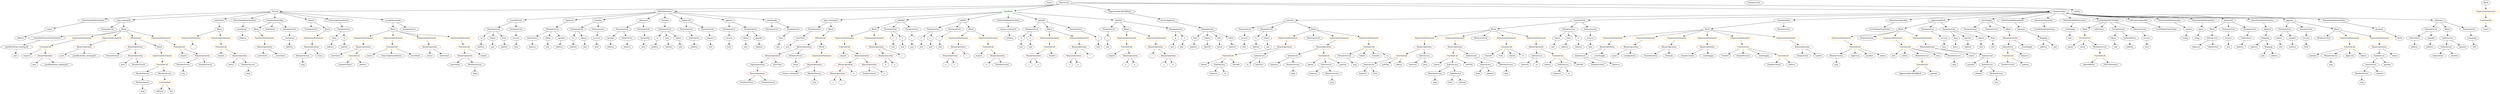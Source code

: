 strict digraph {
	graph [bb="0,0,17222,756"];
	node [label="\N"];
	Enter	[height=0.5,
		pos="7043.9,738",
		width=0.83628];
	FunctionCall_Unnamed_28	[color=orange,
		height=0.5,
		label=FunctionCall,
		pos="14496,306",
		width=1.6125];
	Identifier_tokenAddress	[color=black,
		height=0.5,
		label=tokenAddress,
		pos="14421,234",
		width=1.7372];
	FunctionCall_Unnamed_28 -> Identifier_tokenAddress	[pos="e,14439,251.71 14478,288.41 14469,279.76 14457,269 14447,259.42"];
	Identifier_ERC20Interface	[color=black,
		height=0.5,
		label=ERC20Interface,
		pos="14572,234",
		width=1.959];
	FunctionCall_Unnamed_28 -> Identifier_ERC20Interface	[pos="e,14554,251.71 14514,288.41 14523,279.76 14535,269 14545,259.42"];
	Identifier_balances_8	[color=black,
		height=0.5,
		label=balances,
		pos="9340.9,162",
		width=1.1828];
	TupleExpression_Unnamed	[color=black,
		height=0.5,
		label=TupleExpression,
		pos="5130.9,234",
		width=2.0422];
	BinaryOperation_Unnamed_8	[color=brown,
		height=0.5,
		label=BinaryOperation,
		pos="5130.9,162",
		width=1.9867];
	TupleExpression_Unnamed -> BinaryOperation_Unnamed_8	[pos="e,5130.9,180.1 5130.9,215.7 5130.9,208.41 5130.9,199.73 5130.9,191.54"];
	Parameter__newOwner	[color=black,
		height=0.5,
		label=_newOwner,
		pos="1955.9,450",
		width=1.5432];
	ElementaryTypeName_address_19	[color=black,
		height=0.5,
		label=address,
		pos="1955.9,378",
		width=1.0996];
	Parameter__newOwner -> ElementaryTypeName_address_19	[pos="e,1955.9,396.1 1955.9,431.7 1955.9,424.41 1955.9,415.73 1955.9,407.54"];
	ExpressionStatement_Unnamed_20	[color=orange,
		height=0.5,
		label=ExpressionStatement,
		pos="2469.9,450",
		width=2.458];
	BinaryOperation_Unnamed_29	[color=brown,
		height=0.5,
		label=BinaryOperation,
		pos="2467.9,378",
		width=1.9867];
	ExpressionStatement_Unnamed_20 -> BinaryOperation_Unnamed_29	[pos="e,2468.4,396.1 2469.5,431.7 2469.2,424.41 2469,415.73 2468.8,407.54"];
	NumberLiteral_Unnamed	[color=black,
		height=0.5,
		label=NumberLiteral,
		pos="5057.9,90",
		width=1.765];
	VariableDeclaration_balances	[color=black,
		height=0.5,
		label=balances,
		pos="13944,522",
		width=1.1828];
	Mapping_Unnamed	[color=black,
		height=0.5,
		label=Mapping,
		pos="14103,450",
		width=1.2105];
	VariableDeclaration_balances -> Mapping_Unnamed	[pos="e,14074,463.82 13973,508.32 13998,497.14 14035,480.75 14064,468.35"];
	Identifier_balances_3	[color=black,
		height=0.5,
		label=balances,
		pos="8713.9,234",
		width=1.1828];
	VariableDeclarationStatement_Unnamed	[color=black,
		height=0.5,
		label=VariableDeclarationStatement,
		pos="348.95,450",
		width=3.3174];
	VariableDeclaration_pastBlockTime_tmstmp36	[color=black,
		height=0.5,
		label=pastBlockTime_tmstmp36,
		pos="108.95,378",
		width=3.0263];
	VariableDeclarationStatement_Unnamed -> VariableDeclaration_pastBlockTime_tmstmp36	[pos="e,161.24,394.25 295.68,433.46 259.08,422.79 210.32,408.57 171.81,397.33"];
	ElementaryTypeName_uint_20	[color=black,
		height=0.5,
		label=uint,
		pos="3716.9,378",
		width=0.75];
	FunctionDefinition_transfer_1	[color=black,
		height=0.5,
		label=transfer,
		pos="8854.9,594",
		width=1.0719];
	ParameterList_Unnamed_35	[color=black,
		height=0.5,
		label=ParameterList,
		pos="8544.9,522",
		width=1.7095];
	FunctionDefinition_transfer_1 -> ParameterList_Unnamed_35	[pos="e,8592.6,533.76 8820.6,585.24 8768.2,573.42 8667.9,550.75 8603.8,536.28"];
	ParameterList_Unnamed_34	[color=black,
		height=0.5,
		label=ParameterList,
		pos="8697.9,522",
		width=1.7095];
	FunctionDefinition_transfer_1 -> ParameterList_Unnamed_34	[pos="e,8730.7,537.6 8827.6,580.81 8803.7,570.14 8768.5,554.48 8740.9,542.14"];
	Block_Unnamed_15	[color=black,
		height=0.5,
		label=Block,
		pos="9010.9,522",
		width=0.90558];
	FunctionDefinition_transfer_1 -> Block_Unnamed_15	[pos="e,8986.1,534.13 8882.1,580.81 8908.1,569.14 8947.5,551.47 8975.9,538.74"];
	ParameterList_Unnamed_11	[color=black,
		height=0.5,
		label=ParameterList,
		pos="4683.9,522",
		width=1.7095];
	Parameter_tokenOwner	[color=black,
		height=0.5,
		label=tokenOwner,
		pos="4757.9,450",
		width=1.5571];
	ParameterList_Unnamed_11 -> Parameter_tokenOwner	[pos="e,4740.5,467.47 4701.5,504.41 4710.7,495.69 4722.2,484.85 4732.4,475.21"];
	Identifier_tokens_1	[color=black,
		height=0.5,
		label=tokens,
		pos="8204.9,234",
		width=0.97489];
	FunctionCall_Unnamed_16	[color=orange,
		height=0.5,
		label=FunctionCall,
		pos="8376.9,306",
		width=1.6125];
	FunctionCall_Unnamed_16 -> Identifier_tokens_1	[pos="e,8231.8,245.93 8343,291.17 8313.9,279.35 8272.2,262.38 8242.3,250.19"];
	IndexAccess_Unnamed_6	[color=black,
		height=0.5,
		label=IndexAccess,
		pos="8316.9,234",
		width=1.6402];
	FunctionCall_Unnamed_16 -> IndexAccess_Unnamed_6	[pos="e,8331.1,251.47 8362.7,288.41 8355.5,279.95 8346.5,269.49 8338.4,260.08"];
	Identifier_safeAdd	[color=black,
		height=0.5,
		label=safeAdd,
		pos="8435.9,234",
		width=1.1689];
	FunctionCall_Unnamed_16 -> Identifier_safeAdd	[pos="e,8422.1,251.47 8390.9,288.41 8398.1,279.95 8406.9,269.49 8414.8,260.08"];
	ParameterList_Unnamed	[color=black,
		height=0.5,
		label=ParameterList,
		pos="7045.9,522",
		width=1.7095];
	Parameter_b	[color=black,
		height=0.5,
		label=b,
		pos="6973.9,450",
		width=0.75];
	ParameterList_Unnamed -> Parameter_b	[pos="e,6988.5,465.11 7028.9,504.41 7019.3,495.06 7007.1,483.26 6996.7,473.13"];
	Parameter_a	[color=black,
		height=0.5,
		label=a,
		pos="7045.9,450",
		width=0.75];
	ParameterList_Unnamed -> Parameter_a	[pos="e,7045.9,468.1 7045.9,503.7 7045.9,496.41 7045.9,487.73 7045.9,479.54"];
	Parameter_tokens_1	[color=black,
		height=0.5,
		label=tokens,
		pos="5083.9,450",
		width=0.97489];
	ElementaryTypeName_uint_17	[color=black,
		height=0.5,
		label=uint,
		pos="5083.9,378",
		width=0.75];
	Parameter_tokens_1 -> ElementaryTypeName_uint_17	[pos="e,5083.9,396.1 5083.9,431.7 5083.9,424.41 5083.9,415.73 5083.9,407.54"];
	ParameterList_Unnamed_13	[color=black,
		height=0.5,
		label=ParameterList,
		pos="4260.9,522",
		width=1.7095];
	Parameter_spender	[color=black,
		height=0.5,
		label=spender,
		pos="4167.9,450",
		width=1.1135];
	ParameterList_Unnamed_13 -> Parameter_spender	[pos="e,4187.8,465.95 4239.4,504.76 4226.7,495.25 4210.6,483.1 4196.9,472.77"];
	Parameter_tokenOwner_1	[color=black,
		height=0.5,
		label=tokenOwner,
		pos="4281.9,450",
		width=1.5571];
	ParameterList_Unnamed_13 -> Parameter_tokenOwner_1	[pos="e,4276.8,468.1 4266.1,503.7 4268.4,496.24 4271.1,487.32 4273.6,478.97"];
	IfStatement_Unnamed	[color=orange,
		height=0.5,
		label=IfStatement,
		pos="5566.9,450",
		width=1.4739];
	BinaryOperation_Unnamed_6	[color=brown,
		height=0.5,
		label=BinaryOperation,
		pos="5452.9,378",
		width=1.9867];
	IfStatement_Unnamed -> BinaryOperation_Unnamed_6	[pos="e,5479.2,395.13 5542.2,433.81 5526.7,424.26 5506.3,411.79 5489,401.15"];
	Block_Unnamed_3	[color=black,
		height=0.5,
		label=Block,
		pos="5574.9,378",
		width=0.90558];
	IfStatement_Unnamed -> Block_Unnamed_3	[pos="e,5573,396.1 5568.9,431.7 5569.8,424.41 5570.8,415.73 5571.7,407.54"];
	Identifier_spender_3	[color=black,
		height=0.5,
		label=spender,
		pos="13594,234",
		width=1.1135];
	Identifier_balances_10	[color=black,
		height=0.5,
		label=balances,
		pos="10725,162",
		width=1.1828];
	ParameterList_Unnamed_36	[color=black,
		height=0.5,
		label=ParameterList,
		pos="15774,522",
		width=1.7095];
	Parameter_tokens_5	[color=black,
		height=0.5,
		label=tokens,
		pos="15724,450",
		width=0.97489];
	ParameterList_Unnamed_36 -> Parameter_tokens_5	[pos="e,15736,467.31 15762,504.05 15756,495.77 15749,485.62 15742,476.42"];
	Parameter_spender_2	[color=black,
		height=0.5,
		label=spender,
		pos="15817,450",
		width=1.1135];
	ParameterList_Unnamed_36 -> Parameter_spender_2	[pos="e,15807,467.79 15784,504.05 15789,496.06 15795,486.33 15801,477.4"];
	VariableDeclaration_to	[color=black,
		height=0.5,
		label=to,
		pos="4492.9,450",
		width=0.75];
	ElementaryTypeName_address_9	[color=black,
		height=0.5,
		label=address,
		pos="4477.9,378",
		width=1.0996];
	VariableDeclaration_to -> ElementaryTypeName_address_9	[pos="e,4481.6,396.1 4489.2,431.7 4487.7,424.32 4485.8,415.52 4484,407.25"];
	Block_Unnamed_17	[color=black,
		height=0.5,
		label=Block,
		pos="10294,522",
		width=0.90558];
	ExpressionStatement_Unnamed_32	[color=orange,
		height=0.5,
		label=ExpressionStatement,
		pos="9807.9,450",
		width=2.458];
	Block_Unnamed_17 -> ExpressionStatement_Unnamed_32	[pos="e,9878.5,461.16 10262,516.46 10188,505.74 9999.2,478.55 9889.8,462.79"];
	ExpressionStatement_Unnamed_33	[color=orange,
		height=0.5,
		label=ExpressionStatement,
		pos="10038,450",
		width=2.458];
	Block_Unnamed_17 -> ExpressionStatement_Unnamed_33	[pos="e,10089,465.02 10265,513.11 10225,502.22 10153,482.33 10100,467.99"];
	BooleanLiteral_Unnamed_2	[color=black,
		height=0.5,
		label=BooleanLiteral,
		pos="10209,450",
		width=1.7788];
	Block_Unnamed_17 -> BooleanLiteral_Unnamed_2	[pos="e,10229,467.45 10276,506.5 10265,497.26 10250,485.07 10237,474.47"];
	ExpressionStatement_Unnamed_35	[color=orange,
		height=0.5,
		label=ExpressionStatement,
		pos="10380,450",
		width=2.458];
	Block_Unnamed_17 -> ExpressionStatement_Unnamed_35	[pos="e,10359,467.95 10312,506.5 10323,497.39 10338,485.41 10351,474.92"];
	ExpressionStatement_Unnamed_34	[color=orange,
		height=0.5,
		label=ExpressionStatement,
		pos="10575,450",
		width=2.458];
	Block_Unnamed_17 -> ExpressionStatement_Unnamed_34	[pos="e,10521,464.56 10323,513.71 10367,502.8 10451,481.96 10509,467.31"];
	Parameter_to	[color=black,
		height=0.5,
		label=to,
		pos="3896.9,450",
		width=0.75];
	ElementaryTypeName_address_4	[color=black,
		height=0.5,
		label=address,
		pos="3898.9,378",
		width=1.0996];
	Parameter_to -> ElementaryTypeName_address_4	[pos="e,3898.5,396.1 3897.4,431.7 3897.7,424.41 3897.9,415.73 3898.1,407.54"];
	NumberLiteral_Unnamed_11	[color=black,
		height=0.5,
		label=NumberLiteral,
		pos="12211,234",
		width=1.765];
	FunctionDefinition_transferFrom_1	[color=black,
		height=0.5,
		label=transferFrom,
		pos="10877,594",
		width=1.6402];
	FunctionDefinition_transferFrom_1 -> Block_Unnamed_17	[pos="e,10326,526.83 10823,586.48 10708,572.67 10442,540.73 10337,528.19"];
	ParameterList_Unnamed_38	[color=black,
		height=0.5,
		label=ParameterList,
		pos="10804,522",
		width=1.7095];
	FunctionDefinition_transferFrom_1 -> ParameterList_Unnamed_38	[pos="e,10821,539.71 10860,576.41 10851,567.76 10839,557 10829,547.42"];
	ParameterList_Unnamed_39	[color=black,
		height=0.5,
		label=ParameterList,
		pos="10950,522",
		width=1.7095];
	FunctionDefinition_transferFrom_1 -> ParameterList_Unnamed_39	[pos="e,10933,539.71 10894,576.41 10903,567.76 10914,557 10924,547.42"];
	MemberAccess_Unnamed_11	[color=black,
		height=0.5,
		label=MemberAccess,
		pos="9206.9,306",
		width=1.9174];
	Identifier_msg_8	[color=black,
		height=0.5,
		label=msg,
		pos="9281.9,234",
		width=0.75];
	MemberAccess_Unnamed_11 -> Identifier_msg_8	[pos="e,9266.8,249.11 9224.7,288.41 9234.8,278.97 9247.6,267.03 9258.6,256.83"];
	Parameter_success	[color=black,
		height=0.5,
		label=success,
		pos="4069.9,450",
		width=1.1135];
	ElementaryTypeName_bool	[color=black,
		height=0.5,
		label=bool,
		pos="4069.9,378",
		width=0.76697];
	Parameter_success -> ElementaryTypeName_bool	[pos="e,4069.9,396.1 4069.9,431.7 4069.9,424.41 4069.9,415.73 4069.9,407.54"];
	MemberAccess_Unnamed_15	[color=black,
		height=0.5,
		label=MemberAccess,
		pos="9852.9,162",
		width=1.9174];
	Identifier_msg_12	[color=black,
		height=0.5,
		label=msg,
		pos="9852.9,90",
		width=0.75];
	MemberAccess_Unnamed_15 -> Identifier_msg_12	[pos="e,9852.9,108.1 9852.9,143.7 9852.9,136.41 9852.9,127.73 9852.9,119.54"];
	FunctionDefinition_play_tmstmp18	[color=black,
		height=0.5,
		label=play_tmstmp18,
		pos="5641.9,594",
		width=1.8897];
	ParameterList_Unnamed_4	[color=black,
		height=0.5,
		label=ParameterList,
		pos="5529.9,522",
		width=1.7095];
	FunctionDefinition_play_tmstmp18 -> ParameterList_Unnamed_4	[pos="e,5555.1,538.74 5616.3,576.94 5600.9,567.36 5581.3,555.06 5564.6,544.63"];
	Block_Unnamed_2	[color=black,
		height=0.5,
		label=Block,
		pos="5641.9,522",
		width=0.90558];
	FunctionDefinition_play_tmstmp18 -> Block_Unnamed_2	[pos="e,5641.9,540.1 5641.9,575.7 5641.9,568.41 5641.9,559.73 5641.9,551.54"];
	Identifier_newOwner	[color=black,
		height=0.5,
		label=newOwner,
		pos="1757.9,306",
		width=1.4046];
	ParameterList_Unnamed_3	[color=black,
		height=0.5,
		label=ParameterList,
		pos="7589.9,522",
		width=1.7095];
	Parameter_c_1	[color=black,
		height=0.5,
		label=c,
		pos="7578.9,450",
		width=0.75];
	ParameterList_Unnamed_3 -> Parameter_c_1	[pos="e,7581.6,468.1 7587.2,503.7 7586.1,496.32 7584.7,487.52 7583.4,479.25"];
	ElementaryTypeName_address_32	[color=black,
		height=0.5,
		label=address,
		pos="16746,378",
		width=1.0996];
	Identifier_tokens_9	[color=black,
		height=0.5,
		label=tokens,
		pos="13599,306",
		width=0.97489];
	Parameter_startTime	[color=black,
		height=0.5,
		label=startTime,
		pos="5409.9,450",
		width=1.266];
	ElementaryTypeName_uint_6	[color=black,
		height=0.5,
		label=uint,
		pos="5335.9,378",
		width=0.75];
	Parameter_startTime -> ElementaryTypeName_uint_6	[pos="e,5351.2,393.39 5393.2,433.12 5383.2,423.69 5370.4,411.61 5359.5,401.25"];
	ElementaryTypeName_string	[color=black,
		height=0.5,
		label=string,
		pos="15071,450",
		width=0.864];
	ElementaryTypeName_uint_14	[color=black,
		height=0.5,
		label=uint,
		pos="4870.9,378",
		width=0.75];
	Identifier_msg_10	[color=black,
		height=0.5,
		label=msg,
		pos="16067,234",
		width=0.75];
	ExpressionStatement_Unnamed_1	[color=orange,
		height=0.5,
		label=ExpressionStatement,
		pos="7178.9,450",
		width=2.458];
	FunctionCall_Unnamed	[color=orange,
		height=0.5,
		label=FunctionCall,
		pos="7178.9,378",
		width=1.6125];
	ExpressionStatement_Unnamed_1 -> FunctionCall_Unnamed	[pos="e,7178.9,396.1 7178.9,431.7 7178.9,424.41 7178.9,415.73 7178.9,407.54"];
	Identifier_ApproveAndCallFallBack	[color=black,
		height=0.5,
		label=ApproveAndCallFallBack,
		pos="13167,162",
		width=2.957];
	FunctionDefinition_safeMul	[color=black,
		height=0.5,
		label=safeMul,
		pos="6127.9,594",
		width=1.1135];
	Block_Unnamed_4	[color=black,
		height=0.5,
		label=Block,
		pos="5921.9,522",
		width=0.90558];
	FunctionDefinition_safeMul -> Block_Unnamed_4	[pos="e,5949.2,532.27 6096.7,582.37 6060,569.91 5999.3,549.29 5960,535.92"];
	ParameterList_Unnamed_5	[color=black,
		height=0.5,
		label=ParameterList,
		pos="6057.9,522",
		width=1.7095];
	FunctionDefinition_safeMul -> ParameterList_Unnamed_5	[pos="e,6074.7,539.8 6112.1,577.12 6103.4,568.42 6092.4,557.45 6082.6,547.66"];
	ParameterList_Unnamed_6	[color=black,
		height=0.5,
		label=ParameterList,
		pos="6198.9,522",
		width=1.7095];
	FunctionDefinition_safeMul -> ParameterList_Unnamed_6	[pos="e,6182.4,539.31 6144.1,577.12 6153,568.29 6164.3,557.13 6174.4,547.24"];
	FunctionDefinition_safeDiv	[color=black,
		height=0.5,
		label=safeDiv,
		pos="6538.9,594",
		width=1.0719];
	ParameterList_Unnamed_7	[color=black,
		height=0.5,
		label=ParameterList,
		pos="6341.9,522",
		width=1.7095];
	FunctionDefinition_safeDiv -> ParameterList_Unnamed_7	[pos="e,6379.9,536.5 6509,582.37 6477.6,571.19 6427.6,553.44 6390.5,540.26"];
	ParameterList_Unnamed_8	[color=black,
		height=0.5,
		label=ParameterList,
		pos="6482.9,522",
		width=1.7095];
	FunctionDefinition_safeDiv -> ParameterList_Unnamed_8	[pos="e,6496.3,539.63 6526,576.76 6519.3,568.4 6511,558.02 6503.4,548.61"];
	Block_Unnamed_5	[color=black,
		height=0.5,
		label=Block,
		pos="6594.9,522",
		width=0.90558];
	FunctionDefinition_safeDiv -> Block_Unnamed_5	[pos="e,6582.4,538.67 6551.9,576.76 6558.9,568.07 6567.6,557.19 6575.4,547.49"];
	ElementaryTypeName_uint_24	[color=black,
		height=0.5,
		label=uint,
		pos="15608,306",
		width=0.75];
	ExpressionStatement_Unnamed_11	[color=orange,
		height=0.5,
		label=ExpressionStatement,
		pos="574.95,450",
		width=2.458];
	FunctionCall_Unnamed_5	[color=orange,
		height=0.5,
		label=FunctionCall,
		pos="304.95,378",
		width=1.6125];
	ExpressionStatement_Unnamed_11 -> FunctionCall_Unnamed_5	[pos="e,348.5,390.29 521.93,435.25 475.01,423.09 406.83,405.41 359.46,393.13"];
	IndexAccess_Unnamed_19	[color=black,
		height=0.5,
		label=IndexAccess,
		pos="13711,306",
		width=1.6402];
	IndexAccess_Unnamed_19 -> Identifier_spender_3	[pos="e,13617,249.07 13685,289.46 13668,279.27 13645,265.84 13627,254.87"];
	IndexAccess_Unnamed_20	[color=black,
		height=0.5,
		label=IndexAccess,
		pos="13711,234",
		width=1.6402];
	IndexAccess_Unnamed_19 -> IndexAccess_Unnamed_20	[pos="e,13711,252.1 13711,287.7 13711,280.41 13711,271.73 13711,263.54"];
	ElementaryTypeName_uint_29	[color=black,
		height=0.5,
		label=uint,
		pos="10692,378",
		width=0.75];
	ContractDefinition_Owned	[color=black,
		height=0.5,
		label=Owned,
		pos="1844.9,666",
		width=1.0442];
	StateVariableDeclaration_Unnamed_1	[color=black,
		height=0.5,
		label=StateVariableDeclaration,
		pos="644.95,594",
		width=2.8184];
	ContractDefinition_Owned -> StateVariableDeclaration_Unnamed_1	[pos="e,721.57,606.14 1807.4,664.25 1669.5,661.26 1177.7,648.53 773.95,612 760.68,610.8 746.67,609.25 732.98,607.57"];
	FunctionDefinition_bug_tmstmp36	[color=black,
		height=0.5,
		label=bug_tmstmp36,
		pos="849.95,594",
		width=1.8481];
	ContractDefinition_Owned -> FunctionDefinition_bug_tmstmp36	[pos="e,913.85,599.5 1807.8,662.38 1661.5,652.1 1124.4,614.31 925.08,600.29"];
	ModifierDefinition_onlyOwner	[color=black,
		height=0.5,
		label=onlyOwner,
		pos="1475.9,594",
		width=1.4323];
	ContractDefinition_Owned -> ModifierDefinition_onlyOwner	[pos="e,1514.5,606.39 1809.1,660.04 1751.5,651.79 1634.6,633.95 1536.9,612 1533.2,611.15 1529.3,610.22 1525.4,609.24"];
	StateVariableDeclaration_Unnamed_2	[color=black,
		height=0.5,
		label=StateVariableDeclaration,
		pos="1646.9,594",
		width=2.8184];
	ContractDefinition_Owned -> StateVariableDeclaration_Unnamed_2	[pos="e,1691.1,610.62 1815.3,654.52 1785.4,643.93 1738.4,627.33 1701.7,614.35"];
	FunctionDefinition_transferOwnership	[color=black,
		height=0.5,
		label=transferOwnership,
		pos="1844.9,594",
		width=2.1947];
	ContractDefinition_Owned -> FunctionDefinition_transferOwnership	[pos="e,1844.9,612.1 1844.9,647.7 1844.9,640.41 1844.9,631.73 1844.9,623.54"];
	FunctionDefinition_Owned	[color=black,
		height=0.5,
		label=Owned,
		pos="2102.9,594",
		width=1.0442];
	ContractDefinition_Owned -> FunctionDefinition_Owned	[pos="e,2070.8,603.72 1877.1,656.28 1923.2,643.77 2008.1,620.72 2059.7,606.73"];
	EventDefinition_OwnershipTransferred	[color=black,
		height=0.5,
		label=OwnershipTransferred,
		pos="2289.9,594",
		width=2.6243];
	ContractDefinition_Owned -> EventDefinition_OwnershipTransferred	[pos="e,2219,606.16 1880.2,659.45 1950.5,648.39 2109.7,623.35 2207.7,607.94"];
	FunctionDefinition_acceptOwnership	[color=black,
		height=0.5,
		label=acceptOwnership,
		pos="2664.9,594",
		width=2.0976];
	ContractDefinition_Owned -> FunctionDefinition_acceptOwnership	[pos="e,2594.8,600.99 1882,661.83 2006.2,651.23 2409.1,616.84 2583.4,601.96"];
	Block_Unnamed_10	[color=black,
		height=0.5,
		label=Block,
		pos="1728.9,522",
		width=0.90558];
	ExpressionStatement_Unnamed_16	[color=orange,
		height=0.5,
		label=ExpressionStatement,
		pos="1780.9,450",
		width=2.458];
	Block_Unnamed_10 -> ExpressionStatement_Unnamed_16	[pos="e,1768.1,468.29 1740.7,505.12 1746.9,496.89 1754.5,486.62 1761.4,477.26"];
	ElementaryTypeName_address_13	[color=black,
		height=0.5,
		label=address,
		pos="8447.9,378",
		width=1.0996];
	BinaryOperation_Unnamed_30	[color=brown,
		height=0.5,
		label=BinaryOperation,
		pos="12402,378",
		width=1.9867];
	stringLiteral_Unnamed	[color=black,
		height=0.5,
		label=stringLiteral,
		pos="12402,306",
		width=1.5016];
	BinaryOperation_Unnamed_30 -> stringLiteral_Unnamed	[pos="e,12402,324.1 12402,359.7 12402,352.41 12402,343.73 12402,335.54"];
	Identifier_symbol	[color=black,
		height=0.5,
		label=symbol,
		pos="12512,306",
		width=1.0581];
	BinaryOperation_Unnamed_30 -> Identifier_symbol	[pos="e,12490,321.02 12427,360.76 12443,350.7 12464,337.71 12481,327.01"];
	ElementaryTypeName_address	[color=black,
		height=0.5,
		label=address,
		pos="6888.9,450",
		width=1.0996];
	MemberAccess_Unnamed_17	[color=black,
		height=0.5,
		label=MemberAccess,
		pos="12637,306",
		width=1.9174];
	Identifier_msg_14	[color=black,
		height=0.5,
		label=msg,
		pos="12637,234",
		width=0.75];
	MemberAccess_Unnamed_17 -> Identifier_msg_14	[pos="e,12637,252.1 12637,287.7 12637,280.41 12637,271.73 12637,263.54"];
	FunctionCall_Unnamed_27	[color=orange,
		height=0.5,
		label=FunctionCall,
		pos="14383,450",
		width=1.6125];
	Identifier_tokens_12	[color=black,
		height=0.5,
		label=tokens,
		pos="14288,378",
		width=0.97489];
	FunctionCall_Unnamed_27 -> Identifier_tokens_12	[pos="e,14307,393.39 14361,433.12 14348,423.32 14331,410.65 14316,400.02"];
	Identifier_owner_4	[color=black,
		height=0.5,
		label=owner,
		pos="14375,378",
		width=0.93331];
	FunctionCall_Unnamed_27 -> Identifier_owner_4	[pos="e,14377,396.1 14381,431.7 14380,424.41 14379,415.73 14378,407.54"];
	MemberAccess_Unnamed_20	[color=black,
		height=0.5,
		label=MemberAccess,
		pos="14496,378",
		width=1.9174];
	FunctionCall_Unnamed_27 -> MemberAccess_Unnamed_20	[pos="e,14470,394.98 14408,433.46 14423,423.9 14443,411.5 14461,400.94"];
	ElementaryTypeName_uint_13	[color=black,
		height=0.5,
		label=uint,
		pos="5263.9,378",
		width=0.75];
	ParameterList_Unnamed_44	[color=black,
		height=0.5,
		label=ParameterList,
		pos="12232,738",
		width=1.7095];
	ElementaryTypeName_address_31	[color=black,
		height=0.5,
		label=address,
		pos="16641,378",
		width=1.0996];
	ElementaryTypeName_bool_5	[color=black,
		height=0.5,
		label=bool,
		pos="10959,378",
		width=0.76697];
	ElementaryTypeName_address_27	[color=black,
		height=0.5,
		label=address,
		pos="8617.9,378",
		width=1.0996];
	ParameterList_Unnamed_4 -> Parameter_startTime	[pos="e,5434.9,465.54 5503.3,505.46 5486.1,495.41 5463.4,482.2 5444.8,471.31"];
	ElementaryTypeName_uint_26	[color=black,
		height=0.5,
		label=uint,
		pos="15367,378",
		width=0.75];
	Identifier_tokens_6	[color=black,
		height=0.5,
		label=tokens,
		pos="9864.9,234",
		width=0.97489];
	VariableDeclaration_winner_tmstmp18	[color=black,
		height=0.5,
		label=winner_tmstmp18,
		pos="6888.9,522",
		width=2.1392];
	VariableDeclaration_winner_tmstmp18 -> ElementaryTypeName_address	[pos="e,6888.9,468.1 6888.9,503.7 6888.9,496.41 6888.9,487.73 6888.9,479.54"];
	Identifier_a_6	[color=black,
		height=0.5,
		label=a,
		pos="5633.9,90",
		width=0.75];
	ExpressionStatement_Unnamed_37	[color=orange,
		height=0.5,
		label=ExpressionStatement,
		pos="12709,450",
		width=2.458];
	FunctionCall_Unnamed_23	[color=orange,
		height=0.5,
		label=FunctionCall,
		pos="12770,378",
		width=1.6125];
	ExpressionStatement_Unnamed_37 -> FunctionCall_Unnamed_23	[pos="e,12755,395.79 12724,432.05 12731,423.71 12740,413.49 12748,404.25"];
	ElementaryTypeName_uint_1	[color=black,
		height=0.5,
		label=uint,
		pos="6973.9,378",
		width=0.75];
	VariableDeclaration_owner	[color=black,
		height=0.5,
		label=owner,
		pos="438.95,522",
		width=0.93331];
	StateVariableDeclaration_Unnamed_1 -> VariableDeclaration_owner	[pos="e,466.82,532.47 599.23,577.46 562.65,565.03 511.94,547.8 477.42,536.07"];
	FunctionCall_Unnamed_4	[color=orange,
		height=0.5,
		label=FunctionCall,
		pos="1204.9,378",
		width=1.6125];
	Identifier_require_4	[color=black,
		height=0.5,
		label=require,
		pos="1239.9,306",
		width=1.0026];
	FunctionCall_Unnamed_4 -> Identifier_require_4	[pos="e,1231.6,323.79 1213.4,360.05 1217.3,352.23 1222.1,342.75 1226.5,333.98"];
	BinaryOperation_Unnamed_20	[color=brown,
		height=0.5,
		label=BinaryOperation,
		pos="1365.9,306",
		width=1.9867];
	FunctionCall_Unnamed_4 -> BinaryOperation_Unnamed_20	[pos="e,1331.2,322.11 1237.5,362.83 1261.4,352.44 1294.2,338.19 1320.7,326.69"];
	ElementaryTypeName_uint_27	[color=black,
		height=0.5,
		label=uint,
		pos="8702.9,378",
		width=0.75];
	ParameterList_Unnamed_18	[color=black,
		height=0.5,
		label=ParameterList,
		pos="4965.9,522",
		width=1.7095];
	Parameter_success_1	[color=black,
		height=0.5,
		label=success,
		pos="4967.9,450",
		width=1.1135];
	ParameterList_Unnamed_18 -> Parameter_success_1	[pos="e,4967.5,468.1 4966.4,503.7 4966.7,496.41 4966.9,487.73 4967.1,479.54"];
	NumberLiteral_Unnamed_13	[color=black,
		height=0.5,
		label=NumberLiteral,
		pos="13852,234",
		width=1.765];
	Identifier_require_2	[color=black,
		height=0.5,
		label=require,
		pos="5719.9,306",
		width=1.0026];
	ElementaryTypeName_address_14	[color=black,
		height=0.5,
		label=address,
		pos="171.95,450",
		width=1.0996];
	VariableDeclaration_owner -> ElementaryTypeName_address_14	[pos="e,202.12,461.97 408.01,514.46 365.53,505.25 286.9,487.41 220.95,468 218.36,467.24 215.71,466.42 213.04,465.58"];
	BinaryOperation_Unnamed_11	[color=brown,
		height=0.5,
		label=BinaryOperation,
		pos="6007.9,306",
		width=1.9867];
	Identifier_b_3	[color=black,
		height=0.5,
		label=b,
		pos="6011.9,234",
		width=0.75];
	BinaryOperation_Unnamed_11 -> Identifier_b_3	[pos="e,6011,252.1 6008.9,287.7 6009.4,280.41 6009.8,271.73 6010.3,263.54"];
	Identifier_a_4	[color=black,
		height=0.5,
		label=a,
		pos="6083.9,234",
		width=0.75];
	BinaryOperation_Unnamed_11 -> Identifier_a_4	[pos="e,6068.6,249.11 6026,288.41 6036.2,278.97 6049.2,267.03 6060.2,256.83"];
	IndexAccess_Unnamed_18	[color=black,
		height=0.5,
		label=IndexAccess,
		pos="16863,378",
		width=1.6402];
	Identifier_tokenOwner_1	[color=black,
		height=0.5,
		label=tokenOwner,
		pos="16806,306",
		width=1.5571];
	IndexAccess_Unnamed_18 -> Identifier_tokenOwner_1	[pos="e,16820,323.79 16849,360.05 16842,351.8 16834,341.7 16827,332.54"];
	Identifier_allowed_3	[color=black,
		height=0.5,
		label=allowed,
		pos="16919,306",
		width=1.0858];
	IndexAccess_Unnamed_18 -> Identifier_allowed_3	[pos="e,16906,323.31 16877,360.05 16883,351.68 16891,341.4 16899,332.13"];
	ParameterList_Unnamed_26	[color=black,
		height=0.5,
		label=ParameterList,
		pos="737.95,522",
		width=1.7095];
	FunctionDefinition_bug_tmstmp36 -> ParameterList_Unnamed_26	[pos="e,763.14,538.74 824.25,576.94 808.92,567.36 789.25,555.06 772.56,544.63"];
	Block_Unnamed_7	[color=black,
		height=0.5,
		label=Block,
		pos="849.95,522",
		width=0.90558];
	FunctionDefinition_bug_tmstmp36 -> Block_Unnamed_7	[pos="e,849.95,540.1 849.95,575.7 849.95,568.41 849.95,559.73 849.95,551.54"];
	BinaryOperation_Unnamed_39	[color=brown,
		height=0.5,
		label=BinaryOperation,
		pos="9757.9,378",
		width=1.9867];
	FunctionCall_Unnamed_19	[color=orange,
		height=0.5,
		label=FunctionCall,
		pos="9613.9,306",
		width=1.6125];
	BinaryOperation_Unnamed_39 -> FunctionCall_Unnamed_19	[pos="e,9644.3,321.77 9726,361.46 9705,351.24 9677.2,337.77 9654.6,326.78"];
	IndexAccess_Unnamed_9	[color=black,
		height=0.5,
		label=IndexAccess,
		pos="9757.9,306",
		width=1.6402];
	BinaryOperation_Unnamed_39 -> IndexAccess_Unnamed_9	[pos="e,9757.9,324.1 9757.9,359.7 9757.9,352.41 9757.9,343.73 9757.9,335.54"];
	BinaryOperation_Unnamed_9	[color=brown,
		height=0.5,
		label=BinaryOperation,
		pos="5511.9,234",
		width=1.9867];
	Identifier_winner_tmstmp18	[color=black,
		height=0.5,
		label=winner_tmstmp18,
		pos="5346.9,162",
		width=2.1392];
	BinaryOperation_Unnamed_9 -> Identifier_winner_tmstmp18	[pos="e,5383.1,178.35 5476.6,217.98 5452.3,207.71 5420,193.98 5393.6,182.81"];
	MemberAccess_Unnamed_1	[color=black,
		height=0.5,
		label=MemberAccess,
		pos="5510.9,162",
		width=1.9174];
	BinaryOperation_Unnamed_9 -> MemberAccess_Unnamed_1	[pos="e,5511.2,180.1 5511.7,215.7 5511.6,208.41 5511.5,199.73 5511.4,191.54"];
	FunctionDefinition_CleariumToken	[color=black,
		height=0.5,
		label=CleariumToken,
		pos="12368,594",
		width=1.8759];
	Block_Unnamed_12	[color=black,
		height=0.5,
		label=Block,
		pos="11749,522",
		width=0.90558];
	FunctionDefinition_CleariumToken -> Block_Unnamed_12	[pos="e,11781,526.61 12307,586.06 12182,571.93 11900,540.11 11792,527.9"];
	ParameterList_Unnamed_29	[color=black,
		height=0.5,
		label=ParameterList,
		pos="12368,522",
		width=1.7095];
	FunctionDefinition_CleariumToken -> ParameterList_Unnamed_29	[pos="e,12368,540.1 12368,575.7 12368,568.41 12368,559.73 12368,551.54"];
	BinaryOperation_Unnamed_36	[color=brown,
		height=0.5,
		label=BinaryOperation,
		pos="9061.9,378",
		width=1.9867];
	IndexAccess_Unnamed_3	[color=black,
		height=0.5,
		label=IndexAccess,
		pos="8843.9,306",
		width=1.6402];
	BinaryOperation_Unnamed_36 -> IndexAccess_Unnamed_3	[pos="e,8883.4,319.66 9019.1,363.25 8983.2,351.73 8932,335.26 8894.1,323.12"];
	FunctionCall_Unnamed_15	[color=orange,
		height=0.5,
		label=FunctionCall,
		pos="9061.9,306",
		width=1.6125];
	BinaryOperation_Unnamed_36 -> FunctionCall_Unnamed_15	[pos="e,9061.9,324.1 9061.9,359.7 9061.9,352.41 9061.9,343.73 9061.9,335.54"];
	StateVariableDeclaration_Unnamed	[color=black,
		height=0.5,
		label=StateVariableDeclaration,
		pos="6888.9,594",
		width=2.8184];
	StateVariableDeclaration_Unnamed -> VariableDeclaration_winner_tmstmp18	[pos="e,6888.9,540.1 6888.9,575.7 6888.9,568.41 6888.9,559.73 6888.9,551.54"];
	BinaryOperation_Unnamed_14	[color=brown,
		height=0.5,
		label=BinaryOperation,
		pos="5733.9,234",
		width=1.9867];
	BinaryOperation_Unnamed_15	[color=brown,
		height=0.5,
		label=BinaryOperation,
		pos="5669.9,162",
		width=1.9867];
	BinaryOperation_Unnamed_14 -> BinaryOperation_Unnamed_15	[pos="e,5685.3,179.79 5718.5,216.05 5710.8,207.71 5701.5,197.49 5693,188.25"];
	Identifier_b_4	[color=black,
		height=0.5,
		label=b,
		pos="5786.9,162",
		width=0.75];
	BinaryOperation_Unnamed_14 -> Identifier_b_4	[pos="e,5775.3,178.36 5746.8,216.05 5753.3,207.44 5761.4,196.81 5768.5,187.33"];
	BinaryOperation_Unnamed_7	[color=brown,
		height=0.5,
		label=BinaryOperation,
		pos="5239.9,306",
		width=1.9867];
	BinaryOperation_Unnamed_6 -> BinaryOperation_Unnamed_7	[pos="e,5282.2,320.89 5410.6,363.09 5376.9,351.99 5329.4,336.4 5293.1,324.46"];
	MemberAccess_Unnamed	[color=black,
		height=0.5,
		label=MemberAccess,
		pos="5398.9,306",
		width=1.9174];
	BinaryOperation_Unnamed_6 -> MemberAccess_Unnamed	[pos="e,5411.9,323.79 5439.9,360.05 5433.6,351.89 5425.9,341.91 5418.9,332.82"];
	ExpressionStatement_Unnamed_12	[color=orange,
		height=0.5,
		label=ExpressionStatement,
		pos="769.95,450",
		width=2.458];
	BinaryOperation_Unnamed_22	[color=brown,
		height=0.5,
		label=BinaryOperation,
		pos="575.95,378",
		width=1.9867];
	ExpressionStatement_Unnamed_12 -> BinaryOperation_Unnamed_22	[pos="e,615.64,393.32 727.85,433.81 698.05,423.06 657.93,408.58 626.4,397.21"];
	ElementaryTypeName_uint_31	[color=black,
		height=0.5,
		label=uint,
		pos="13656,378",
		width=0.75];
	Identifier_from_3	[color=black,
		height=0.5,
		label=from,
		pos="9962.9,90",
		width=0.7947];
	ElementaryTypeName_address_1	[color=black,
		height=0.5,
		label=address,
		pos="4757.9,378",
		width=1.0996];
	FunctionCall_Unnamed_1	[color=orange,
		height=0.5,
		label=FunctionCall,
		pos="7711.9,378",
		width=1.6125];
	Identifier_require_1	[color=black,
		height=0.5,
		label=require,
		pos="7605.9,306",
		width=1.0026];
	FunctionCall_Unnamed_1 -> Identifier_require_1	[pos="e,7627.1,321 7688.2,361.29 7672.9,351.18 7652.8,337.95 7636.4,327.08"];
	BinaryOperation_Unnamed_3	[color=brown,
		height=0.5,
		label=BinaryOperation,
		pos="7731.9,306",
		width=1.9867];
	FunctionCall_Unnamed_1 -> BinaryOperation_Unnamed_3	[pos="e,7727.1,324.1 7716.9,359.7 7719,352.24 7721.6,343.32 7724,334.97"];
	Identifier_c_2	[color=black,
		height=0.5,
		label=c,
		pos="7883.9,306",
		width=0.75];
	BinaryOperation_Unnamed_2	[color=brown,
		height=0.5,
		label=BinaryOperation,
		pos="7069.9,306",
		width=1.9867];
	Identifier_c_1	[color=black,
		height=0.5,
		label=c,
		pos="7033.9,234",
		width=0.75];
	BinaryOperation_Unnamed_2 -> Identifier_c_1	[pos="e,7042.3,251.14 7061,287.7 7057,279.75 7052,270.16 7047.5,261.34"];
	Identifier_a_1	[color=black,
		height=0.5,
		label=a,
		pos="7105.9,234",
		width=0.75];
	BinaryOperation_Unnamed_2 -> Identifier_a_1	[pos="e,7097.6,251.14 7078.8,287.7 7082.9,279.75 7087.9,270.16 7092.4,261.34"];
	Identifier_newOwner_1	[color=black,
		height=0.5,
		label=newOwner,
		pos="3093.9,234",
		width=1.4046];
	Parameter_tokens_6	[color=black,
		height=0.5,
		label=tokens,
		pos="10718,450",
		width=0.97489];
	Parameter_tokens_6 -> ElementaryTypeName_uint_29	[pos="e,10698,395.79 10712,432.05 10709,424.4 10705,415.16 10702,406.56"];
	ElementaryTypeName_bool_1	[color=black,
		height=0.5,
		label=bool,
		pos="4967.9,378",
		width=0.76697];
	ElementaryTypeName_address_12	[color=black,
		height=0.5,
		label=address,
		pos="8178.9,378",
		width=1.0996];
	ContractDefinition_ERC20Interface	[color=black,
		height=0.5,
		label=ERC20Interface,
		pos="4542.9,666",
		width=1.959];
	FunctionDefinition_transferFrom	[color=black,
		height=0.5,
		label=transferFrom,
		pos="3495.9,594",
		width=1.6402];
	ContractDefinition_ERC20Interface -> FunctionDefinition_transferFrom	[pos="e,3553.3,598.83 4475.5,660.49 4286.7,647.87 3754.5,612.29 3564.5,599.58"];
	EventDefinition_Approval	[color=black,
		height=0.5,
		label=Approval,
		pos="3867.9,594",
		width=1.266];
	ContractDefinition_ERC20Interface -> EventDefinition_Approval	[pos="e,3911.5,599.52 4478.5,658.32 4346.4,644.61 4046.6,613.53 3922.9,600.7"];
	FunctionDefinition_transfer	[color=black,
		height=0.5,
		label=transfer,
		pos="4093.9,594",
		width=1.0719];
	ContractDefinition_ERC20Interface -> FunctionDefinition_transfer	[pos="e,4130.4,600.68 4483.8,655.78 4393.8,641.75 4224.3,615.33 4141.7,602.44"];
	FunctionDefinition_allowance	[color=black,
		height=0.5,
		label=allowance,
		pos="4401.9,594",
		width=1.3076];
	ContractDefinition_ERC20Interface -> FunctionDefinition_allowance	[pos="e,4429.8,608.83 4511.7,649.46 4490.5,638.96 4462.4,625.04 4440,613.89"];
	EventDefinition_Transfer	[color=black,
		height=0.5,
		label=Transfer,
		pos="4542.9,594",
		width=1.1689];
	ContractDefinition_ERC20Interface -> EventDefinition_Transfer	[pos="e,4542.9,612.1 4542.9,647.7 4542.9,640.41 4542.9,631.73 4542.9,623.54"];
	FunctionDefinition_balanceOf	[color=black,
		height=0.5,
		label=balanceOf,
		pos="4683.9,594",
		width=1.3491];
	ContractDefinition_ERC20Interface -> FunctionDefinition_balanceOf	[pos="e,4655.6,609.07 4574.2,649.46 4595.3,639.03 4623.1,625.22 4645.4,614.11"];
	FunctionDefinition_approve	[color=black,
		height=0.5,
		label=approve,
		pos="4965.9,594",
		width=1.1412];
	ContractDefinition_ERC20Interface -> FunctionDefinition_approve	[pos="e,4927.8,601.31 4600.9,655.41 4684.7,641.55 4838.2,616.14 4916.8,603.14"];
	FunctionDefinition_totalSupply	[color=black,
		height=0.5,
		label=totalSupply,
		pos="5247.9,594",
		width=1.4739];
	ContractDefinition_ERC20Interface -> FunctionDefinition_totalSupply	[pos="e,5197.5,600 4607.7,658.57 4743,645.14 5054,614.26 5186.4,601.11"];
	Parameter_to_1	[color=black,
		height=0.5,
		label=to,
		pos="3244.9,450",
		width=0.75];
	ElementaryTypeName_address_7	[color=black,
		height=0.5,
		label=address,
		pos="3241.9,378",
		width=1.0996];
	Parameter_to_1 -> ElementaryTypeName_address_7	[pos="e,3242.7,396.1 3244.2,431.7 3243.9,424.41 3243.5,415.73 3243.2,407.54"];
	Identifier_now	[color=black,
		height=0.5,
		label=now,
		pos="227.95,234",
		width=0.75];
	Identifier_balances_6	[color=black,
		height=0.5,
		label=balances,
		pos="8272.9,162",
		width=1.1828];
	IndexAccess_Unnamed_6 -> Identifier_balances_6	[pos="e,8283.5,179.79 8306.3,216.05 8301.3,208.06 8295.2,198.33 8289.5,189.4"];
	Identifier_to_1	[color=black,
		height=0.5,
		label=to,
		pos="8360.9,162",
		width=0.75];
	IndexAccess_Unnamed_6 -> Identifier_to_1	[pos="e,8351,178.83 8327.6,216.05 8332.8,207.73 8339.2,197.54 8345,188.32"];
	Identifier_this_1	[color=black,
		height=0.5,
		label=this,
		pos="13047,306",
		width=0.75];
	Parameter_c_2	[color=black,
		height=0.5,
		label=c,
		pos="6198.9,450",
		width=0.75];
	ElementaryTypeName_uint_9	[color=black,
		height=0.5,
		label=uint,
		pos="6198.9,378",
		width=0.75];
	Parameter_c_2 -> ElementaryTypeName_uint_9	[pos="e,6198.9,396.1 6198.9,431.7 6198.9,424.41 6198.9,415.73 6198.9,407.54"];
	Parameter_b_3	[color=black,
		height=0.5,
		label=b,
		pos="6270.9,450",
		width=0.75];
	ParameterList_Unnamed_7 -> Parameter_b_3	[pos="e,6285.7,465.57 6325.1,504.41 6315.8,495.19 6304,483.58 6293.8,473.54"];
	Parameter_a_3	[color=black,
		height=0.5,
		label=a,
		pos="6342.9,450",
		width=0.75];
	ParameterList_Unnamed_7 -> Parameter_a_3	[pos="e,6342.7,468.1 6342.2,503.7 6342.3,496.41 6342.4,487.73 6342.5,479.54"];
	InheritanceSpecifier_Unnamed_1	[color=black,
		height=0.5,
		label=InheritanceSpecifier,
		pos="13098,594",
		width=2.3333];
	UserDefinedTypeName_Unnamed_1	[color=black,
		height=0.5,
		label=UserDefinedTypeName,
		pos="12974,522",
		width=2.7214];
	InheritanceSpecifier_Unnamed_1 -> UserDefinedTypeName_Unnamed_1	[pos="e,13003,539.63 13069,576.76 13053,567.4 13032,555.5 13013,545.27"];
	NumberLiteral_Unnamed_1	[color=black,
		height=0.5,
		label=NumberLiteral,
		pos="5202.9,90",
		width=1.765];
	ParameterList_Unnamed_19	[color=black,
		height=0.5,
		label=ParameterList,
		pos="3340.9,522",
		width=1.7095];
	ParameterList_Unnamed_19 -> Parameter_to_1	[pos="e,3262.6,463.88 3318.7,504.76 3304.7,494.56 3286.5,481.33 3271.8,470.55"];
	Parameter_tokens_2	[color=black,
		height=0.5,
		label=tokens,
		pos="3326.9,450",
		width=0.97489];
	ParameterList_Unnamed_19 -> Parameter_tokens_2	[pos="e,3330.4,468.1 3337.5,503.7 3336,496.32 3334.3,487.52 3332.6,479.25"];
	Parameter_from	[color=black,
		height=0.5,
		label=from,
		pos="3408.9,450",
		width=0.7947];
	ParameterList_Unnamed_19 -> Parameter_from	[pos="e,3394.8,465.57 3357.1,504.41 3366,495.19 3377.3,483.58 3387,473.54"];
	Identifier_a	[color=black,
		height=0.5,
		label=a,
		pos="7319.9,234",
		width=0.75];
	FunctionCall_Unnamed_22	[color=orange,
		height=0.5,
		label=FunctionCall,
		pos="10380,378",
		width=1.6125];
	Identifier_Transfer_2	[color=black,
		height=0.5,
		label=Transfer,
		pos="10226,306",
		width=1.1689];
	FunctionCall_Unnamed_22 -> Identifier_Transfer_2	[pos="e,10254,319.84 10348,362.5 10324,351.44 10290,336.18 10264,324.46"];
	Identifier_from_4	[color=black,
		height=0.5,
		label=from,
		pos="10315,306",
		width=0.7947];
	FunctionCall_Unnamed_22 -> Identifier_from_4	[pos="e,10329,322.04 10365,360.41 10356,351.41 10346,340.13 10337,330.26"];
	Identifier_tokens_8	[color=black,
		height=0.5,
		label=tokens,
		pos="10397,306",
		width=0.97489];
	FunctionCall_Unnamed_22 -> Identifier_tokens_8	[pos="e,10393,324.1 10384,359.7 10386,352.32 10388,343.52 10390,335.25"];
	Identifier_to_5	[color=black,
		height=0.5,
		label=to,
		pos="10477,306",
		width=0.75];
	FunctionCall_Unnamed_22 -> Identifier_to_5	[pos="e,10459,319.78 10402,361.12 10416,350.76 10435,337.18 10450,326.22"];
	BinaryOperation_Unnamed_10	[color=brown,
		height=0.5,
		label=BinaryOperation,
		pos="5937.9,378",
		width=1.9867];
	BinaryOperation_Unnamed_10 -> BinaryOperation_Unnamed_11	[pos="e,5991.2,323.79 5954.9,360.05 5963.4,351.54 5973.9,341.07 5983.3,331.68"];
	Identifier_c_3	[color=black,
		height=0.5,
		label=c,
		pos="6124.9,306",
		width=0.75];
	BinaryOperation_Unnamed_10 -> Identifier_c_3	[pos="e,6103.8,317.44 5981,363.2 6011.5,353.13 6053.1,338.71 6088.9,324 6090.5,323.38 6092,322.72 6093.6,322.05"];
	Block_Unnamed_9	[color=black,
		height=0.5,
		label=Block,
		pos="1475.9,522",
		width=0.90558];
	ModifierDefinition_onlyOwner -> Block_Unnamed_9	[pos="e,1475.9,540.1 1475.9,575.7 1475.9,568.41 1475.9,559.73 1475.9,551.54"];
	BinaryOperation_Unnamed	[color=brown,
		height=0.5,
		label=BinaryOperation,
		pos="7373.9,378",
		width=1.9867];
	BinaryOperation_Unnamed_1	[color=brown,
		height=0.5,
		label=BinaryOperation,
		pos="7355.9,306",
		width=1.9867];
	BinaryOperation_Unnamed -> BinaryOperation_Unnamed_1	[pos="e,7360.3,324.1 7369.5,359.7 7367.6,352.32 7365.3,343.52 7363.2,335.25"];
	Identifier_c	[color=black,
		height=0.5,
		label=c,
		pos="7472.9,306",
		width=0.75];
	BinaryOperation_Unnamed -> Identifier_c	[pos="e,7454.8,319.81 7397.2,360.59 7411.6,350.38 7430.2,337.2 7445.4,326.46"];
	ElementaryTypeName_address_34	[color=black,
		height=0.5,
		label=address,
		pos="14709,378",
		width=1.0996];
	Identifier_require_5	[color=black,
		height=0.5,
		label=require,
		pos="178.95,306",
		width=1.0026];
	FunctionCall_Unnamed_5 -> Identifier_require_5	[pos="e,202.42,320.04 277.61,361.81 258.41,351.15 232.63,336.83 212.24,325.5"];
	BinaryOperation_Unnamed_21	[color=brown,
		height=0.5,
		label=BinaryOperation,
		pos="304.95,306",
		width=1.9867];
	FunctionCall_Unnamed_5 -> BinaryOperation_Unnamed_21	[pos="e,304.95,324.1 304.95,359.7 304.95,352.41 304.95,343.73 304.95,335.54"];
	MemberAccess_Unnamed_8	[color=black,
		height=0.5,
		label=MemberAccess,
		pos="3231.9,234",
		width=1.9174];
	Identifier_msg_5	[color=black,
		height=0.5,
		label=msg,
		pos="3231.9,162",
		width=0.75];
	MemberAccess_Unnamed_8 -> Identifier_msg_5	[pos="e,3231.9,180.1 3231.9,215.7 3231.9,208.41 3231.9,199.73 3231.9,191.54"];
	VariableDeclaration_newOwner	[color=black,
		height=0.5,
		label=newOwner,
		pos="1627.9,522",
		width=1.4046];
	ElementaryTypeName_address_15	[color=black,
		height=0.5,
		label=address,
		pos="1634.9,450",
		width=1.0996];
	VariableDeclaration_newOwner -> ElementaryTypeName_address_15	[pos="e,1633.2,468.1 1629.7,503.7 1630.4,496.41 1631.3,487.73 1632.1,479.54"];
	FunctionCall_Unnamed_20	[color=orange,
		height=0.5,
		label=FunctionCall,
		pos="9971.9,306",
		width=1.6125];
	FunctionCall_Unnamed_20 -> Identifier_tokens_6	[pos="e,9886,248.76 9947.9,289.29 9932.4,279.11 9912,265.77 9895.3,254.86"];
	IndexAccess_Unnamed_13	[color=black,
		height=0.5,
		label=IndexAccess,
		pos="9976.9,234",
		width=1.6402];
	FunctionCall_Unnamed_20 -> IndexAccess_Unnamed_13	[pos="e,9975.7,252.1 9973.2,287.7 9973.7,280.41 9974.3,271.73 9974.9,263.54"];
	Identifier_safeSub_2	[color=black,
		height=0.5,
		label=safeSub,
		pos="10095,234",
		width=1.1274];
	FunctionCall_Unnamed_20 -> Identifier_safeSub_2	[pos="e,10071,248.67 9998.9,289.64 10017,279.22 10042,265.37 10061,254.22"];
	ContractDefinition_SafeMath	[color=green,
		height=0.5,
		label=SafeMath,
		pos="6888.9,666",
		width=1.2798];
	ContractDefinition_SafeMath -> FunctionDefinition_play_tmstmp18	[pos="e,5708.1,598.71 6843.5,662.45 6657.6,652.01 5954.6,612.55 5719.3,599.34"];
	ContractDefinition_SafeMath -> FunctionDefinition_safeMul	[pos="e,6167.1,598.6 6844.5,660.91 6711.7,648.69 6318.6,612.53 6178.3,599.64"];
	ContractDefinition_SafeMath -> FunctionDefinition_safeDiv	[pos="e,6574.1,602.03 6848.5,656.9 6782.9,643.79 6654,618.01 6585,604.22"];
	ContractDefinition_SafeMath -> StateVariableDeclaration_Unnamed	[pos="e,6888.9,612.1 6888.9,647.7 6888.9,640.41 6888.9,631.73 6888.9,623.54"];
	FunctionDefinition_safeAdd	[color=black,
		height=0.5,
		label=safeAdd,
		pos="7114.9,594",
		width=1.1689];
	ContractDefinition_SafeMath -> FunctionDefinition_safeAdd	[pos="e,7081.7,605.29 6924.3,654.06 6963.8,641.81 7028,621.95 7070.8,608.68"];
	FunctionDefinition_safeSub	[color=black,
		height=0.5,
		label=safeSub,
		pos="7650.9,594",
		width=1.1274];
	ContractDefinition_SafeMath -> FunctionDefinition_safeSub	[pos="e,7611.3,598.65 6933.5,660.91 7066.3,648.71 7459.2,612.62 7600,599.68"];
	BinaryOperation_Unnamed_31	[color=brown,
		height=0.5,
		label=BinaryOperation,
		pos="11237,378",
		width=1.9867];
	Identifier_name	[color=black,
		height=0.5,
		label=name,
		pos="11128,306",
		width=0.83628];
	BinaryOperation_Unnamed_31 -> Identifier_name	[pos="e,11148,319.88 11212,360.76 11195,350.37 11174,336.83 11157,325.94"];
	stringLiteral_Unnamed_1	[color=black,
		height=0.5,
		label=stringLiteral,
		pos="11230,306",
		width=1.5016];
	BinaryOperation_Unnamed_31 -> stringLiteral_Unnamed_1	[pos="e,11232,324.1 11235,359.7 11234,352.41 11234,343.73 11233,335.54"];
	Identifier_msg_1	[color=black,
		height=0.5,
		label=msg,
		pos="2041.9,234",
		width=0.75];
	IndexAccess_Unnamed_1	[color=black,
		height=0.5,
		label=IndexAccess,
		pos="13852,378",
		width=1.6402];
	FunctionCall_Unnamed_14	[color=orange,
		height=0.5,
		label=FunctionCall,
		pos="13852,306",
		width=1.6125];
	IndexAccess_Unnamed_1 -> FunctionCall_Unnamed_14	[pos="e,13852,324.1 13852,359.7 13852,352.41 13852,343.73 13852,335.54"];
	Identifier_balances_1	[color=black,
		height=0.5,
		label=balances,
		pos="13971,306",
		width=1.1828];
	IndexAccess_Unnamed_1 -> Identifier_balances_1	[pos="e,13947,321.07 13878,361.46 13896,351.27 13919,337.84 13937,326.87"];
	ElementaryTypeName_uint_32	[color=black,
		height=0.5,
		label=uint,
		pos="14610,378",
		width=0.75];
	IndexAccess_Unnamed_10	[color=black,
		height=0.5,
		label=IndexAccess,
		pos="9385.9,234",
		width=1.6402];
	IndexAccess_Unnamed_10 -> Identifier_balances_8	[pos="e,9351.7,179.79 9375.1,216.05 9369.9,208.06 9363.7,198.33 9357.9,189.4"];
	Identifier_from_1	[color=black,
		height=0.5,
		label=from,
		pos="9429.9,162",
		width=0.7947];
	IndexAccess_Unnamed_10 -> Identifier_from_1	[pos="e,9419.7,179.31 9396.6,216.05 9401.7,207.94 9407.9,198.04 9413.6,189.01"];
	StateVariableDeclaration_Unnamed_2 -> VariableDeclaration_newOwner	[pos="e,1632.6,540.1 1642.3,575.7 1640.2,568.24 1637.8,559.32 1635.5,550.97"];
	Identifier_spender_1	[color=black,
		height=0.5,
		label=spender,
		pos="15940,306",
		width=1.1135];
	IndexAccess_Unnamed_3 -> Identifier_balances_3	[pos="e,8739.5,248.74 8815.7,289.81 8796.3,279.35 8770.4,265.38 8749.5,254.16"];
	MemberAccess_Unnamed_9	[color=black,
		height=0.5,
		label=MemberAccess,
		pos="8843.9,234",
		width=1.9174];
	IndexAccess_Unnamed_3 -> MemberAccess_Unnamed_9	[pos="e,8843.9,252.1 8843.9,287.7 8843.9,280.41 8843.9,271.73 8843.9,263.54"];
	Block_Unnamed_14	[color=black,
		height=0.5,
		label=Block,
		pos="15259,522",
		width=0.90558];
	IndexAccess_Unnamed_2	[color=black,
		height=0.5,
		label=IndexAccess,
		pos="15259,450",
		width=1.6402];
	Block_Unnamed_14 -> IndexAccess_Unnamed_2	[pos="e,15259,468.1 15259,503.7 15259,496.41 15259,487.73 15259,479.54"];
	BinaryOperation_Unnamed_5	[color=brown,
		height=0.5,
		label=BinaryOperation,
		pos="8000.9,306",
		width=1.9867];
	Identifier_a_3	[color=black,
		height=0.5,
		label=a,
		pos="7964.9,234",
		width=0.75];
	BinaryOperation_Unnamed_5 -> Identifier_a_3	[pos="e,7973.3,251.14 7992,287.7 7988,279.75 7983,270.16 7978.5,261.34"];
	Identifier_b_2	[color=black,
		height=0.5,
		label=b,
		pos="8036.9,234",
		width=0.75];
	BinaryOperation_Unnamed_5 -> Identifier_b_2	[pos="e,8028.6,251.14 8009.8,287.7 8013.9,279.75 8018.9,270.16 8023.4,261.34"];
	FunctionCall_Unnamed_6	[color=orange,
		height=0.5,
		label=FunctionCall,
		pos="1096.9,234",
		width=1.6125];
	MemberAccess_Unnamed_4	[color=black,
		height=0.5,
		label=MemberAccess,
		pos="1011.9,162",
		width=1.9174];
	FunctionCall_Unnamed_6 -> MemberAccess_Unnamed_4	[pos="e,1032.1,179.63 1077.2,216.76 1066.4,207.88 1052.9,196.71 1040.9,186.85"];
	MemberAccess_Unnamed_6	[color=black,
		height=0.5,
		label=MemberAccess,
		pos="1167.9,162",
		width=1.9174];
	FunctionCall_Unnamed_6 -> MemberAccess_Unnamed_6	[pos="e,1151.2,179.47 1113.8,216.41 1122.5,207.78 1133.4,197.06 1143.1,187.5"];
	ParameterList_Unnamed_23	[color=black,
		height=0.5,
		label=ParameterList,
		pos="8273.9,522",
		width=1.7095];
	Parameter_from_1	[color=black,
		height=0.5,
		label=from,
		pos="8189.9,450",
		width=0.7947];
	ParameterList_Unnamed_23 -> Parameter_from_1	[pos="e,8206.8,465.02 8254.5,504.76 8242.8,495.08 8228,482.67 8215.4,472.22"];
	Parameter_tokens_3	[color=black,
		height=0.5,
		label=tokens,
		pos="8273.9,450",
		width=0.97489];
	ParameterList_Unnamed_23 -> Parameter_tokens_3	[pos="e,8273.9,468.1 8273.9,503.7 8273.9,496.41 8273.9,487.73 8273.9,479.54"];
	Parameter_data	[color=black,
		height=0.5,
		label=data,
		pos="8356.9,450",
		width=0.75];
	ParameterList_Unnamed_23 -> Parameter_data	[pos="e,8340.6,464.79 8293.2,504.76 8304.8,495.01 8319.6,482.51 8332,472.01"];
	Parameter_token	[color=black,
		height=0.5,
		label=token,
		pos="8436.9,450",
		width=0.864];
	ParameterList_Unnamed_23 -> Parameter_token	[pos="e,8412.5,461.5 8307.7,506.5 8335.3,494.65 8374.1,477.98 8402,466"];
	Parameter_from_2	[color=black,
		height=0.5,
		label=from,
		pos="10800,450",
		width=0.7947];
	ElementaryTypeName_address_29	[color=black,
		height=0.5,
		label=address,
		pos="10777,378",
		width=1.0996];
	Parameter_from_2 -> ElementaryTypeName_address_29	[pos="e,10783,396.28 10794,432.05 10792,424.52 10789,415.44 10786,406.94"];
	Identifier_owner_1	[color=black,
		height=0.5,
		label=owner,
		pos="1589.9,234",
		width=0.93331];
	ElementaryTypeName_address_21	[color=black,
		height=0.5,
		label=address,
		pos="14103,378",
		width=1.0996];
	ParameterList_Unnamed_17	[color=black,
		height=0.5,
		label=ParameterList,
		pos="5106.9,522",
		width=1.7095];
	ParameterList_Unnamed_17 -> Parameter_tokens_1	[pos="e,5089.6,468.1 5101.3,503.7 5098.8,496.24 5095.9,487.32 5093.1,478.97"];
	Parameter_spender_1	[color=black,
		height=0.5,
		label=spender,
		pos="5176.9,450",
		width=1.1135];
	ParameterList_Unnamed_17 -> Parameter_spender_1	[pos="e,5161,466.99 5123.5,504.41 5132.3,495.66 5143.2,484.75 5152.9,475.08"];
	BooleanLiteral_Unnamed_3	[color=black,
		height=0.5,
		label=BooleanLiteral,
		pos="12880,450",
		width=1.7788];
	MemberAccess_Unnamed_7	[color=black,
		height=0.5,
		label=MemberAccess,
		pos="1710.9,234",
		width=1.9174];
	Identifier_msg_4	[color=black,
		height=0.5,
		label=msg,
		pos="1710.9,162",
		width=0.75];
	MemberAccess_Unnamed_7 -> Identifier_msg_4	[pos="e,1710.9,180.1 1710.9,215.7 1710.9,208.41 1710.9,199.73 1710.9,191.54"];
	FunctionDefinition_approveAndCall	[color=black,
		height=0.5,
		label=approveAndCall,
		pos="13386,594",
		width=1.9867];
	Block_Unnamed_19	[color=black,
		height=0.5,
		label=Block,
		pos="13123,522",
		width=0.90558];
	FunctionDefinition_approveAndCall -> Block_Unnamed_19	[pos="e,13152,530.69 13338,580.24 13288,566.87 13210,546.11 13163,533.61"];
	ParameterList_Unnamed_43	[color=black,
		height=0.5,
		label=ParameterList,
		pos="13316,522",
		width=1.7095];
	FunctionDefinition_approveAndCall -> ParameterList_Unnamed_43	[pos="e,13333,539.79 13369,576.05 13360,567.54 13350,557.07 13341,547.68"];
	ParameterList_Unnamed_42	[color=black,
		height=0.5,
		label=ParameterList,
		pos="13457,522",
		width=1.7095];
	FunctionDefinition_approveAndCall -> ParameterList_Unnamed_42	[pos="e,13440,539.79 13403,576.05 13412,567.54 13422,557.07 13432,547.68"];
	ElementaryTypeName_bool_6	[color=black,
		height=0.5,
		label=bool,
		pos="13399,378",
		width=0.76697];
	ElementaryTypeName_bool_3	[color=black,
		height=0.5,
		label=bool,
		pos="8532.9,378",
		width=0.76697];
	Identifier_spender_2	[color=black,
		height=0.5,
		label=spender,
		pos="16980,378",
		width=1.1135];
	NumberLiteral_Unnamed_6	[color=black,
		height=0.5,
		label=NumberLiteral,
		pos="765.95,306",
		width=1.765];
	MemberAccess_Unnamed_2	[color=black,
		height=0.5,
		label=MemberAccess,
		pos="2041.9,306",
		width=1.9174];
	MemberAccess_Unnamed_2 -> Identifier_msg_1	[pos="e,2041.9,252.1 2041.9,287.7 2041.9,280.41 2041.9,271.73 2041.9,263.54"];
	FunctionDefinition_totalSupply_1	[color=black,
		height=0.5,
		label=totalSupply,
		pos="13739,594",
		width=1.4739];
	ParameterList_Unnamed_31	[color=black,
		height=0.5,
		label=ParameterList,
		pos="13598,522",
		width=1.7095];
	FunctionDefinition_totalSupply_1 -> ParameterList_Unnamed_31	[pos="e,13628,537.97 13710,578.5 13689,568.22 13661,554.3 13638,542.97"];
	ParameterList_Unnamed_30	[color=black,
		height=0.5,
		label=ParameterList,
		pos="13739,522",
		width=1.7095];
	FunctionDefinition_totalSupply_1 -> ParameterList_Unnamed_30	[pos="e,13739,540.1 13739,575.7 13739,568.41 13739,559.73 13739,551.54"];
	Block_Unnamed_13	[color=black,
		height=0.5,
		label=Block,
		pos="13851,522",
		width=0.90558];
	FunctionDefinition_totalSupply_1 -> Block_Unnamed_13	[pos="e,13830,536.21 13764,577.64 13780,567.18 13803,553.26 13820,542.09"];
	Identifier_revert	[color=black,
		height=0.5,
		label=revert,
		pos="17134,522",
		width=0.87786];
	ElementaryTypeName_uint_28	[color=black,
		height=0.5,
		label=uint,
		pos="15739,378",
		width=0.75];
	ExpressionStatement_Unnamed_6	[color=orange,
		height=0.5,
		label=ExpressionStatement,
		pos="5726.9,450",
		width=2.458];
	FunctionCall_Unnamed_2	[color=orange,
		height=0.5,
		label=FunctionCall,
		pos="5726.9,378",
		width=1.6125];
	ExpressionStatement_Unnamed_6 -> FunctionCall_Unnamed_2	[pos="e,5726.9,396.1 5726.9,431.7 5726.9,424.41 5726.9,415.73 5726.9,407.54"];
	ContractDefinition_ApproveAndCallFallBack	[color=black,
		height=0.5,
		label=ApproveAndCallFallBack,
		pos="7400.9,666",
		width=2.957];
	FunctionDefinition_receiveApproval	[color=black,
		height=0.5,
		label=receiveApproval,
		pos="8004.9,594",
		width=1.9867];
	ContractDefinition_ApproveAndCallFallBack -> FunctionDefinition_receiveApproval	[pos="e,7941.1,602.4 7486.8,655.05 7605.4,641.31 7817.2,616.75 7929.8,603.71"];
	ExpressionStatement_Unnamed_32 -> BinaryOperation_Unnamed_39	[pos="e,9770.2,396.1 9795.6,431.7 9789.9,423.73 9783,414.1 9776.7,405.26"];
	BooleanLiteral_Unnamed_1	[color=black,
		height=0.5,
		label=BooleanLiteral,
		pos="16037,450",
		width=1.7788];
	Identifier_msg_6	[color=black,
		height=0.5,
		label=msg,
		pos="8843.9,162",
		width=0.75];
	MemberAccess_Unnamed_9 -> Identifier_msg_6	[pos="e,8843.9,180.1 8843.9,215.7 8843.9,208.41 8843.9,199.73 8843.9,191.54"];
	StateVariableDeclaration_Unnamed_7	[color=black,
		height=0.5,
		label=StateVariableDeclaration,
		pos="13912,594",
		width=2.8184];
	StateVariableDeclaration_Unnamed_7 -> VariableDeclaration_balances	[pos="e,13936,540.1 13920,575.7 13923,568.07 13928,558.92 13931,550.4"];
	Identifier_tokens_2	[color=black,
		height=0.5,
		label=tokens,
		pos="9328.9,306",
		width=0.97489];
	ElementaryTypeName_bytes_1	[color=black,
		height=0.5,
		label=bytes,
		pos="13477,378",
		width=0.85014];
	ExpressionStatement_Unnamed_5	[color=orange,
		height=0.5,
		label=ExpressionStatement,
		pos="5921.9,450",
		width=2.458];
	ExpressionStatement_Unnamed_5 -> BinaryOperation_Unnamed_10	[pos="e,5934,396.1 5925.9,431.7 5927.6,424.32 5929.6,415.52 5931.5,407.25"];
	Identifier_tokens_11	[color=black,
		height=0.5,
		label=tokens,
		pos="13127,306",
		width=0.97489];
	NumberLiteral_Unnamed_9	[color=black,
		height=0.5,
		label=NumberLiteral,
		pos="11616,306",
		width=1.765];
	ElementaryTypeName_uint_15	[color=black,
		height=0.5,
		label=uint,
		pos="4392.9,378",
		width=0.75];
	Identifier_Transfer	[color=black,
		height=0.5,
		label=Transfer,
		pos="11874,306",
		width=1.1689];
	IfStatement_Unnamed_1	[color=orange,
		height=0.5,
		label=IfStatement,
		pos="929.95,450",
		width=1.4739];
	BinaryOperation_Unnamed_23	[color=brown,
		height=0.5,
		label=BinaryOperation,
		pos="918.95,378",
		width=1.9867];
	IfStatement_Unnamed_1 -> BinaryOperation_Unnamed_23	[pos="e,921.64,396.1 927.23,431.7 926.07,424.32 924.69,415.52 923.39,407.25"];
	Block_Unnamed_8	[color=black,
		height=0.5,
		label=Block,
		pos="1085.9,378",
		width=0.90558];
	IfStatement_Unnamed_1 -> Block_Unnamed_8	[pos="e,1061.5,389.99 961.14,435 987.2,423.31 1024.3,406.65 1051.3,394.55"];
	IndexAccess_Unnamed_5	[color=black,
		height=0.5,
		label=IndexAccess,
		pos="8610.9,306",
		width=1.6402];
	Identifier_to	[color=black,
		height=0.5,
		label=to,
		pos="8522.9,234",
		width=0.75];
	IndexAccess_Unnamed_5 -> Identifier_to	[pos="e,8539.7,248.33 8590.5,288.76 8578,278.79 8561.8,265.93 8548.4,255.28"];
	Identifier_balances_5	[color=black,
		height=0.5,
		label=balances,
		pos="8610.9,234",
		width=1.1828];
	IndexAccess_Unnamed_5 -> Identifier_balances_5	[pos="e,8610.9,252.1 8610.9,287.7 8610.9,280.41 8610.9,271.73 8610.9,263.54"];
	ExpressionStatement_Unnamed_28	[color=orange,
		height=0.5,
		label=ExpressionStatement,
		pos="8839.9,450",
		width=2.458];
	BinaryOperation_Unnamed_37	[color=brown,
		height=0.5,
		label=BinaryOperation,
		pos="8819.9,378",
		width=1.9867];
	ExpressionStatement_Unnamed_28 -> BinaryOperation_Unnamed_37	[pos="e,8824.8,396.1 8835,431.7 8832.9,424.24 8830.3,415.32 8827.9,406.97"];
	ModifierInvocation_onlyOwner	[color=black,
		height=0.5,
		label=onlyOwner,
		pos="1830.9,522",
		width=1.4323];
	BooleanLiteral_Unnamed	[color=black,
		height=0.5,
		label=BooleanLiteral,
		pos="9010.9,450",
		width=1.7788];
	InheritanceSpecifier_Unnamed_2	[color=black,
		height=0.5,
		label=InheritanceSpecifier,
		pos="14115,594",
		width=2.3333];
	UserDefinedTypeName_Unnamed_2	[color=black,
		height=0.5,
		label=UserDefinedTypeName,
		pos="14103,522",
		width=2.7214];
	InheritanceSpecifier_Unnamed_2 -> UserDefinedTypeName_Unnamed_2	[pos="e,14106,540.1 14112,575.7 14111,568.32 14109,559.52 14108,551.25"];
	BinaryOperation_Unnamed_7 -> TupleExpression_Unnamed	[pos="e,5156.1,251.15 5214.7,288.76 5200.1,279.4 5181.5,267.49 5165.6,257.26"];
	Identifier_startTime	[color=black,
		height=0.5,
		label=startTime,
		pos="5267.9,234",
		width=1.266];
	BinaryOperation_Unnamed_7 -> Identifier_startTime	[pos="e,5261.1,252.1 5246.9,287.7 5249.9,280.15 5253.5,271.12 5256.9,262.68"];
	FunctionCall_Unnamed_7	[color=orange,
		height=0.5,
		label=FunctionCall,
		pos="1167.9,90",
		width=1.6125];
	ElementaryTypeName_address_18	[color=black,
		height=0.5,
		label=address,
		pos="1131.9,18",
		width=1.0996];
	FunctionCall_Unnamed_7 -> ElementaryTypeName_address_18	[pos="e,1140.6,35.789 1159.2,72.055 1155.2,64.231 1150.3,54.748 1145.8,45.977"];
	Identifier_this	[color=black,
		height=0.5,
		label=this,
		pos="1216.9,18",
		width=0.75];
	FunctionCall_Unnamed_7 -> Identifier_this	[pos="e,1205.9,34.829 1179.8,72.055 1185.7,63.646 1192.9,53.323 1199.4,44.025"];
	Identifier_Transfer_1	[color=black,
		height=0.5,
		label=Transfer,
		pos="9423.9,306",
		width=1.1689];
	Identifier_to_2	[color=black,
		height=0.5,
		label=to,
		pos="9510.9,306",
		width=0.75];
	ElementaryTypeName_address_8	[color=black,
		height=0.5,
		label=address,
		pos="4574.9,378",
		width=1.0996];
	ExpressionStatement_Unnamed_25	[color=orange,
		height=0.5,
		label=ExpressionStatement,
		pos="11113,450",
		width=2.458];
	BinaryOperation_Unnamed_34	[color=brown,
		height=0.5,
		label=BinaryOperation,
		pos="11076,378",
		width=1.9867];
	ExpressionStatement_Unnamed_25 -> BinaryOperation_Unnamed_34	[pos="e,11085,396.1 11104,431.7 11100,423.98 11095,414.71 11090,406.11"];
	Identifier_allowed_4	[color=black,
		height=0.5,
		label=allowed,
		pos="13648,162",
		width=1.0858];
	MemberAccess_Unnamed_3	[color=black,
		height=0.5,
		label=MemberAccess,
		pos="1296.9,234",
		width=1.9174];
	Identifier_msg_2	[color=black,
		height=0.5,
		label=msg,
		pos="1296.9,162",
		width=0.75];
	MemberAccess_Unnamed_3 -> Identifier_msg_2	[pos="e,1296.9,180.1 1296.9,215.7 1296.9,208.41 1296.9,199.73 1296.9,191.54"];
	ElementaryTypeName_uint_8	[color=black,
		height=0.5,
		label=uint,
		pos="6126.9,378",
		width=0.75];
	Identifier_require_3	[color=black,
		height=0.5,
		label=require,
		pos="6685.9,306",
		width=1.0026];
	MemberAccess_Unnamed_20 -> FunctionCall_Unnamed_28	[pos="e,14496,324.1 14496,359.7 14496,352.41 14496,343.73 14496,335.54"];
	Identifier_b_6	[color=black,
		height=0.5,
		label=b,
		pos="6422.9,234",
		width=0.75];
	Parameter_to_3	[color=black,
		height=0.5,
		label=to,
		pos="10874,450",
		width=0.75];
	ElementaryTypeName_address_30	[color=black,
		height=0.5,
		label=address,
		pos="10874,378",
		width=1.0996];
	Parameter_to_3 -> ElementaryTypeName_address_30	[pos="e,10874,396.1 10874,431.7 10874,424.41 10874,415.73 10874,407.54"];
	Identifier_tokens_7	[color=black,
		height=0.5,
		label=tokens,
		pos="10657,234",
		width=0.97489];
	ParameterList_Unnamed_9	[color=black,
		height=0.5,
		label=ParameterList,
		pos="5247.9,522",
		width=1.7095];
	ElementaryTypeName_address_3	[color=black,
		height=0.5,
		label=address,
		pos="4167.9,378",
		width=1.0996];
	Parameter_spender -> ElementaryTypeName_address_3	[pos="e,4167.9,396.1 4167.9,431.7 4167.9,424.41 4167.9,415.73 4167.9,407.54"];
	ElementaryTypeName_uint_11	[color=black,
		height=0.5,
		label=uint,
		pos="6270.9,378",
		width=0.75];
	Parameter_b_3 -> ElementaryTypeName_uint_11	[pos="e,6270.9,396.1 6270.9,431.7 6270.9,424.41 6270.9,415.73 6270.9,407.54"];
	BinaryOperation_Unnamed_18	[color=brown,
		height=0.5,
		label=BinaryOperation,
		pos="6458.9,306",
		width=1.9867];
	BinaryOperation_Unnamed_18 -> Identifier_b_6	[pos="e,6431.3,251.14 6450,287.7 6446,279.75 6441,270.16 6436.5,261.34"];
	Identifier_a_7	[color=black,
		height=0.5,
		label=a,
		pos="6494.9,234",
		width=0.75];
	BinaryOperation_Unnamed_18 -> Identifier_a_7	[pos="e,6486.6,251.14 6467.8,287.7 6471.9,279.75 6476.9,270.16 6481.4,261.34"];
	ExpressionStatement_Unnamed_15	[color=orange,
		height=0.5,
		label=ExpressionStatement,
		pos="1293.9,450",
		width=2.458];
	Identifier__	[color=black,
		height=0.5,
		label=_,
		pos="1307.9,378",
		width=0.75];
	ExpressionStatement_Unnamed_15 -> Identifier__	[pos="e,1304.5,396.1 1297.4,431.7 1298.9,424.32 1300.6,415.52 1302.3,407.25"];
	ExpressionStatement_Unnamed_22	[color=orange,
		height=0.5,
		label=ExpressionStatement,
		pos="11337,450",
		width=2.458];
	ExpressionStatement_Unnamed_22 -> BinaryOperation_Unnamed_31	[pos="e,11260,395.39 11313,432.23 11300,423.16 11284,411.83 11270,401.95"];
	Parameter_tokenOwner -> ElementaryTypeName_address_1	[pos="e,4757.9,396.1 4757.9,431.7 4757.9,424.41 4757.9,415.73 4757.9,407.54"];
	ParameterList_Unnamed_10	[color=black,
		height=0.5,
		label=ParameterList,
		pos="5388.9,522",
		width=1.7095];
	Parameter_None	[color=black,
		height=0.5,
		label=None,
		pos="5290.9,450",
		width=0.85014];
	ParameterList_Unnamed_10 -> Parameter_None	[pos="e,5309.8,464.47 5366.7,505.12 5352.5,494.96 5333.9,481.71 5318.8,470.86"];
	FunctionDefinition_safeAdd -> ParameterList_Unnamed	[pos="e,7062.5,539.8 7099.3,577.12 7090.8,568.51 7080.1,557.67 7070.5,547.96"];
	Block_Unnamed	[color=black,
		height=0.5,
		label=Block,
		pos="7178.9,522",
		width=0.90558];
	FunctionDefinition_safeAdd -> Block_Unnamed	[pos="e,7164.6,538.67 7129.8,576.76 7137.9,567.89 7148.1,556.74 7157.1,546.89"];
	ParameterList_Unnamed_1	[color=black,
		height=0.5,
		label=ParameterList,
		pos="7364.9,522",
		width=1.7095];
	FunctionDefinition_safeAdd -> ParameterList_Unnamed_1	[pos="e,7321.6,535.14 7149.4,583.34 7191.1,571.68 7261.6,551.95 7310.5,538.23"];
	Identifier_msg_11	[color=black,
		height=0.5,
		label=msg,
		pos="10359,162",
		width=0.75];
	ElementaryTypeName_uint_10	[color=black,
		height=0.5,
		label=uint,
		pos="6342.9,378",
		width=0.75];
	Parameter_a_3 -> ElementaryTypeName_uint_10	[pos="e,6342.9,396.1 6342.9,431.7 6342.9,424.41 6342.9,415.73 6342.9,407.54"];
	BinaryOperation_Unnamed_17	[color=brown,
		height=0.5,
		label=BinaryOperation,
		pos="6547.9,378",
		width=1.9867];
	BinaryOperation_Unnamed_17 -> BinaryOperation_Unnamed_18	[pos="e,6479.9,323.47 6526.9,360.41 6515.4,351.43 6501.1,340.19 6488.6,330.34"];
	Identifier_c_5	[color=black,
		height=0.5,
		label=c,
		pos="6575.9,306",
		width=0.75];
	BinaryOperation_Unnamed_17 -> Identifier_c_5	[pos="e,6569.3,323.62 6554.9,359.7 6557.9,352.04 6561.6,342.85 6565,334.3"];
	ParameterList_Unnamed_21	[color=black,
		height=0.5,
		label=ParameterList,
		pos="4542.9,522",
		width=1.7095];
	ParameterList_Unnamed_21 -> VariableDeclaration_to	[pos="e,4504.3,466.83 4530.8,504.05 4524.8,495.65 4517.5,485.32 4510.8,476.02"];
	VariableDeclaration_from	[color=black,
		height=0.5,
		label=from,
		pos="4566.9,450",
		width=0.7947];
	ParameterList_Unnamed_21 -> VariableDeclaration_from	[pos="e,4561.1,468.1 4548.9,503.7 4551.4,496.24 4554.5,487.32 4557.4,478.97"];
	VariableDeclaration_tokens	[color=black,
		height=0.5,
		label=tokens,
		pos="4648.9,450",
		width=0.97489];
	ParameterList_Unnamed_21 -> VariableDeclaration_tokens	[pos="e,4628.2,464.7 4567,505.12 4582.4,494.93 4602.6,481.63 4619,470.77"];
	BinaryOperation_Unnamed_24	[color=brown,
		height=0.5,
		label=BinaryOperation,
		pos="918.95,306",
		width=1.9867];
	Identifier_now_2	[color=black,
		height=0.5,
		label=now,
		pos="828.95,234",
		width=0.75];
	BinaryOperation_Unnamed_24 -> Identifier_now_2	[pos="e,845.92,248.2 897.62,288.41 884.78,278.42 868.35,265.64 854.77,255.09"];
	NumberLiteral_Unnamed_5	[color=black,
		height=0.5,
		label=NumberLiteral,
		pos="937.95,234",
		width=1.765];
	BinaryOperation_Unnamed_24 -> NumberLiteral_Unnamed_5	[pos="e,933.3,252.1 923.64,287.7 925.67,280.24 928.09,271.32 930.36,262.97"];
	BinaryOperation_Unnamed_23 -> NumberLiteral_Unnamed_6	[pos="e,798.4,321.85 885.37,361.64 862.84,351.33 832.97,337.66 808.74,326.58"];
	BinaryOperation_Unnamed_23 -> BinaryOperation_Unnamed_24	[pos="e,918.95,324.1 918.95,359.7 918.95,352.41 918.95,343.73 918.95,335.54"];
	Parameter_None_1	[color=black,
		height=0.5,
		label=None,
		pos="13740,450",
		width=0.85014];
	ElementaryTypeName_uint_25	[color=black,
		height=0.5,
		label=uint,
		pos="13740,378",
		width=0.75];
	Parameter_None_1 -> ElementaryTypeName_uint_25	[pos="e,13740,396.1 13740,431.7 13740,424.41 13740,415.73 13740,407.54"];
	FunctionDefinition_transferOwnership -> Block_Unnamed_10	[pos="e,1750.3,535.88 1818,576.76 1800.7,566.32 1778.2,552.7 1760.1,541.79"];
	FunctionDefinition_transferOwnership -> ModifierInvocation_onlyOwner	[pos="e,1834.4,540.1 1841.5,575.7 1840,568.32 1838.3,559.52 1836.6,551.25"];
	ParameterList_Unnamed_27	[color=black,
		height=0.5,
		label=ParameterList,
		pos="1961.9,522",
		width=1.7095];
	FunctionDefinition_transferOwnership -> ParameterList_Unnamed_27	[pos="e,1935.8,538.67 1872.1,576.76 1888.1,567.18 1908.6,554.92 1926,544.53"];
	ElementaryTypeName_uint_22	[color=black,
		height=0.5,
		label=uint,
		pos="14277,450",
		width=0.75];
	ElementaryTypeName_address_5	[color=black,
		height=0.5,
		label=address,
		pos="5176.9,378",
		width=1.0996];
	Parameter_spender_1 -> ElementaryTypeName_address_5	[pos="e,5176.9,396.1 5176.9,431.7 5176.9,424.41 5176.9,415.73 5176.9,407.54"];
	Identifier_tokens	[color=black,
		height=0.5,
		label=tokens,
		pos="8965.9,234",
		width=0.97489];
	StateVariableDeclaration_Unnamed_6	[color=black,
		height=0.5,
		label=StateVariableDeclaration,
		pos="14318,594",
		width=2.8184];
	VariableDeclaration__totalSupply	[color=black,
		height=0.5,
		label=_totalSupply,
		pos="14277,522",
		width=1.6125];
	StateVariableDeclaration_Unnamed_6 -> VariableDeclaration__totalSupply	[pos="e,14287,540.1 14308,575.7 14303,567.9 14298,558.51 14293,549.83"];
	Parameter_a_2	[color=black,
		height=0.5,
		label=a,
		pos="6054.9,450",
		width=0.75];
	ElementaryTypeName_uint_7	[color=black,
		height=0.5,
		label=uint,
		pos="6054.9,378",
		width=0.75];
	Parameter_a_2 -> ElementaryTypeName_uint_7	[pos="e,6054.9,396.1 6054.9,431.7 6054.9,424.41 6054.9,415.73 6054.9,407.54"];
	Parameter_tokens_8	[color=black,
		height=0.5,
		label=tokens,
		pos="14593,450",
		width=0.97489];
	Parameter_tokens_8 -> ElementaryTypeName_uint_32	[pos="e,14606,396.1 14597,431.7 14599,424.32 14601,415.52 14603,407.25"];
	IndexAccess_Unnamed_15	[color=black,
		height=0.5,
		label=IndexAccess,
		pos="10581,306",
		width=1.6402];
	Identifier_balances_9	[color=black,
		height=0.5,
		label=balances,
		pos="10489,234",
		width=1.1828];
	IndexAccess_Unnamed_15 -> Identifier_balances_9	[pos="e,10509,250.19 10560,288.76 10547,279.31 10531,267.27 10518,256.98"];
	Identifier_to_3	[color=black,
		height=0.5,
		label=to,
		pos="10577,234",
		width=0.75];
	IndexAccess_Unnamed_15 -> Identifier_to_3	[pos="e,10578,252.1 10580,287.7 10580,280.41 10579,271.73 10579,263.54"];
	Block_Unnamed_4 -> ExpressionStatement_Unnamed_6	[pos="e,5769.4,466.24 5895.2,511.41 5865.7,500.81 5817.4,483.47 5780.1,470.08"];
	Block_Unnamed_4 -> ExpressionStatement_Unnamed_5	[pos="e,5921.9,468.1 5921.9,503.7 5921.9,496.41 5921.9,487.73 5921.9,479.54"];
	ParameterList_Unnamed_37	[color=black,
		height=0.5,
		label=ParameterList,
		pos="15915,522",
		width=1.7095];
	Parameter_success_4	[color=black,
		height=0.5,
		label=success,
		pos="15915,450",
		width=1.1135];
	ParameterList_Unnamed_37 -> Parameter_success_4	[pos="e,15915,468.1 15915,503.7 15915,496.41 15915,487.73 15915,479.54"];
	Identifier_balances_4	[color=black,
		height=0.5,
		label=balances,
		pos="8991.9,162",
		width=1.1828];
	Block_Unnamed -> ExpressionStatement_Unnamed_1	[pos="e,7178.9,468.1 7178.9,503.7 7178.9,496.41 7178.9,487.73 7178.9,479.54"];
	ExpressionStatement_Unnamed	[color=orange,
		height=0.5,
		label=ExpressionStatement,
		pos="7373.9,450",
		width=2.458];
	Block_Unnamed -> ExpressionStatement_Unnamed	[pos="e,7331.5,466.24 7205.7,511.41 7235.2,500.81 7283.5,483.47 7320.8,470.08"];
	NumberLiteral_Unnamed_12	[color=black,
		height=0.5,
		label=NumberLiteral,
		pos="11998,306",
		width=1.765];
	VariableDeclaration_tokenOwner	[color=black,
		height=0.5,
		label=tokenOwner,
		pos="3609.9,450",
		width=1.5571];
	ElementaryTypeName_address_10	[color=black,
		height=0.5,
		label=address,
		pos="3609.9,378",
		width=1.0996];
	VariableDeclaration_tokenOwner -> ElementaryTypeName_address_10	[pos="e,3609.9,396.1 3609.9,431.7 3609.9,424.41 3609.9,415.73 3609.9,407.54"];
	Identifier_a_2	[color=black,
		height=0.5,
		label=a,
		pos="7695.9,234",
		width=0.75];
	BinaryOperation_Unnamed_3 -> Identifier_a_2	[pos="e,7704.3,251.14 7723,287.7 7719,279.75 7714,270.16 7709.5,261.34"];
	Identifier_b_1	[color=black,
		height=0.5,
		label=b,
		pos="7767.9,234",
		width=0.75];
	BinaryOperation_Unnamed_3 -> Identifier_b_1	[pos="e,7759.6,251.14 7740.8,287.7 7744.9,279.75 7749.9,270.16 7754.4,261.34"];
	ParameterList_Unnamed_15	[color=black,
		height=0.5,
		label=ParameterList,
		pos="3952.9,522",
		width=1.7095];
	ParameterList_Unnamed_15 -> Parameter_to	[pos="e,3909.2,466.36 3939.4,504.05 3932.5,495.44 3924,484.81 3916.4,475.33"];
	Parameter_tokens	[color=black,
		height=0.5,
		label=tokens,
		pos="3976.9,450",
		width=0.97489];
	ParameterList_Unnamed_15 -> Parameter_tokens	[pos="e,3971.1,468.1 3958.9,503.7 3961.4,496.24 3964.5,487.32 3967.4,478.97"];
	FunctionDefinition_transferAnyERC20Token	[color=black,
		height=0.5,
		label=transferAnyERC20Token,
		pos="14543,594",
		width=2.9293];
	Block_Unnamed_21	[color=black,
		height=0.5,
		label=Block,
		pos="14386,522",
		width=0.90558];
	FunctionDefinition_transferAnyERC20Token -> Block_Unnamed_21	[pos="e,14411,534.13 14507,576.76 14481,565.31 14447,550.06 14421,538.73"];
	ModifierInvocation_onlyOwner_1	[color=black,
		height=0.5,
		label=onlyOwner,
		pos="14488,522",
		width=1.4323];
	FunctionDefinition_transferAnyERC20Token -> ModifierInvocation_onlyOwner_1	[pos="e,14501,539.62 14529,575.7 14523,567.52 14515,557.6 14508,548.58"];
	ParameterList_Unnamed_45	[color=black,
		height=0.5,
		label=ParameterList,
		pos="14619,522",
		width=1.7095];
	FunctionDefinition_transferAnyERC20Token -> ParameterList_Unnamed_45	[pos="e,14601,539.55 14561,576.05 14571,567.39 14582,556.7 14593,547.19"];
	ParameterList_Unnamed_46	[color=black,
		height=0.5,
		label=ParameterList,
		pos="14760,522",
		width=1.7095];
	FunctionDefinition_transferAnyERC20Token -> ParameterList_Unnamed_46	[pos="e,14720,535.95 14591,577.55 14626,566.24 14673,550.92 14709,539.39"];
	ElementaryTypeName_uint8	[color=black,
		height=0.5,
		label=uint8,
		pos="16538,450",
		width=0.7947];
	ParameterList_Unnamed_38 -> Parameter_tokens_6	[pos="e,10736,465.72 10784,504.76 10772,495.27 10757,483.17 10745,472.85"];
	ParameterList_Unnamed_38 -> Parameter_from_2	[pos="e,10801,468.1 10803,503.7 10803,496.41 10802,487.73 10802,479.54"];
	ParameterList_Unnamed_38 -> Parameter_to_3	[pos="e,10859,465.57 10821,504.41 10830,495.19 10841,483.58 10851,473.54"];
	BinaryOperation_Unnamed_15 -> Identifier_a_6	[pos="e,5642.3,107.14 5661,143.7 5657,135.75 5652,126.16 5647.5,117.34"];
	Identifier_c_4	[color=black,
		height=0.5,
		label=c,
		pos="5705.9,90",
		width=0.75];
	BinaryOperation_Unnamed_15 -> Identifier_c_4	[pos="e,5697.6,107.14 5678.8,143.7 5682.9,135.75 5687.9,126.16 5692.4,117.34"];
	Identifier_newOwner_4	[color=black,
		height=0.5,
		label=newOwner,
		pos="2272.9,306",
		width=1.4046];
	Identifier_Approval_1	[color=black,
		height=0.5,
		label=Approval,
		pos="12770,306",
		width=1.266];
	IndexAccess_Unnamed_17	[color=black,
		height=0.5,
		label=IndexAccess,
		pos="16872,450",
		width=1.6402];
	IndexAccess_Unnamed_17 -> IndexAccess_Unnamed_18	[pos="e,16865,396.1 16870,431.7 16869,424.32 16868,415.52 16867,407.25"];
	IndexAccess_Unnamed_17 -> Identifier_spender_2	[pos="e,16958,393.23 16896,433.29 16912,423.25 16932,410.13 16949,399.3"];
	BinaryOperation_Unnamed_26	[color=brown,
		height=0.5,
		label=BinaryOperation,
		pos="1780.9,378",
		width=1.9867];
	BinaryOperation_Unnamed_26 -> Identifier_newOwner	[pos="e,1763.6,324.1 1775.3,359.7 1772.8,352.24 1769.9,343.32 1767.1,334.97"];
	Identifier__newOwner	[color=black,
		height=0.5,
		label=_newOwner,
		pos="1881.9,306",
		width=1.5432];
	BinaryOperation_Unnamed_26 -> Identifier__newOwner	[pos="e,1859.1,322.83 1804.6,360.59 1818.1,351.24 1835.2,339.4 1849.9,329.23"];
	MemberAccess_Unnamed_5	[color=black,
		height=0.5,
		label=MemberAccess,
		pos="1011.9,90",
		width=1.9174];
	Identifier_msg_3	[color=black,
		height=0.5,
		label=msg,
		pos="1011.9,18",
		width=0.75];
	MemberAccess_Unnamed_5 -> Identifier_msg_3	[pos="e,1011.9,36.104 1011.9,71.697 1011.9,64.407 1011.9,55.726 1011.9,47.536"];
	BinaryOperation_Unnamed_29 -> Identifier_newOwner_4	[pos="e,2307.6,319.44 2428,362.67 2396.2,351.24 2351.6,335.23 2318.4,323.31"];
	FunctionCall_Unnamed_11	[color=orange,
		height=0.5,
		label=FunctionCall,
		pos="2399.9,306",
		width=1.6125];
	BinaryOperation_Unnamed_29 -> FunctionCall_Unnamed_11	[pos="e,2415.8,323.31 2451.5,360.05 2443.2,351.5 2433,340.97 2423.8,331.56"];
	VariableDeclaration_tokens_1	[color=black,
		height=0.5,
		label=tokens,
		pos="3718.9,450",
		width=0.97489];
	VariableDeclaration_tokens_1 -> ElementaryTypeName_uint_20	[pos="e,3717.4,396.1 3718.5,431.7 3718.2,424.41 3718,415.73 3717.8,407.54"];
	ParameterList_Unnamed_25	[color=black,
		height=0.5,
		label=ParameterList,
		pos="2102.9,522",
		width=1.7095];
	FunctionDefinition_Owned -> ParameterList_Unnamed_25	[pos="e,2102.9,540.1 2102.9,575.7 2102.9,568.41 2102.9,559.73 2102.9,551.54"];
	Block_Unnamed_6	[color=black,
		height=0.5,
		label=Block,
		pos="2214.9,522",
		width=0.90558];
	FunctionDefinition_Owned -> Block_Unnamed_6	[pos="e,2194,536.09 2125.1,579.17 2142,568.57 2165.7,553.81 2184.4,542.08"];
	ElementaryTypeName_address_22	[color=black,
		height=0.5,
		label=address,
		pos="15549,378",
		width=1.0996];
	Block_Unnamed_2 -> IfStatement_Unnamed	[pos="e,5584.4,467.29 5626,506.15 5616.3,497.07 5603.6,485.24 5592.5,474.87"];
	FunctionCall_Unnamed_19 -> IndexAccess_Unnamed_10	[pos="e,9426.5,247.47 9573.7,292.65 9535.8,281 9478.7,263.48 9437.5,250.82"];
	Identifier_safeSub_1	[color=black,
		height=0.5,
		label=safeSub,
		pos="9503.9,234",
		width=1.1274];
	FunctionCall_Unnamed_19 -> Identifier_safeSub_1	[pos="e,9526.3,249.23 9589.3,289.29 9573.5,279.25 9552.9,266.13 9535.8,255.3"];
	Identifier_tokens_5	[color=black,
		height=0.5,
		label=tokens,
		pos="9597.9,234",
		width=0.97489];
	FunctionCall_Unnamed_19 -> Identifier_tokens_5	[pos="e,9601.9,252.1 9610,287.7 9608.3,280.32 9606.3,271.52 9604.4,263.25"];
	ExpressionStatement_Unnamed_18	[color=orange,
		height=0.5,
		label=ExpressionStatement,
		pos="2664.9,450",
		width=2.458];
	FunctionCall_Unnamed_10	[color=orange,
		height=0.5,
		label=FunctionCall,
		pos="2664.9,378",
		width=1.6125];
	ExpressionStatement_Unnamed_18 -> FunctionCall_Unnamed_10	[pos="e,2664.9,396.1 2664.9,431.7 2664.9,424.41 2664.9,415.73 2664.9,407.54"];
	Identifier_spender_4	[color=black,
		height=0.5,
		label=spender,
		pos="12874,306",
		width=1.1135];
	Parameter_tokens_5 -> ElementaryTypeName_uint_28	[pos="e,15735,396.1 15728,431.7 15729,424.32 15731,415.52 15733,407.25"];
	Parameter_tokenAddress	[color=black,
		height=0.5,
		label=tokenAddress,
		pos="14709,450",
		width=1.7372];
	Parameter_tokenAddress -> ElementaryTypeName_address_34	[pos="e,14709,396.1 14709,431.7 14709,424.41 14709,415.73 14709,407.54"];
	Identifier_owner	[color=black,
		height=0.5,
		label=owner,
		pos="2162.9,306",
		width=0.93331];
	ElementaryTypeName_uint_21	[color=black,
		height=0.5,
		label=uint,
		pos="97.947,306",
		width=0.75];
	VariableDeclaration_pastBlockTime_tmstmp36 -> ElementaryTypeName_uint_21	[pos="e,100.64,324.1 106.23,359.7 105.07,352.32 103.69,343.52 102.39,335.25"];
	IndexAccess_Unnamed_8	[color=black,
		height=0.5,
		label=IndexAccess,
		pos="16352,234",
		width=1.6402];
	MemberAccess_Unnamed_12	[color=black,
		height=0.5,
		label=MemberAccess,
		pos="16289,162",
		width=1.9174];
	IndexAccess_Unnamed_8 -> MemberAccess_Unnamed_12	[pos="e,16304,179.96 16337,216.41 16330,208.08 16320,197.8 16312,188.49"];
	Identifier_allowed	[color=black,
		height=0.5,
		label=allowed,
		pos="16415,162",
		width=1.0858];
	IndexAccess_Unnamed_8 -> Identifier_allowed	[pos="e,16401,178.99 16367,216.41 16375,207.74 16384,196.97 16393,187.38"];
	Identifier_now_1	[color=black,
		height=0.5,
		label=now,
		pos="421.95,306",
		width=0.75];
	Parameter_balance_1	[color=black,
		height=0.5,
		label=balance,
		pos="15375,450",
		width=1.0719];
	Parameter_balance_1 -> ElementaryTypeName_uint_26	[pos="e,15369,396.1 15373,431.7 15372,424.41 15371,415.73 15370,407.54"];
	Block_Unnamed_21 -> FunctionCall_Unnamed_27	[pos="e,14384,468.1 14385,503.7 14385,496.41 14385,487.73 14384,479.54"];
	VariableDeclaration_from -> ElementaryTypeName_address_8	[pos="e,4573,396.1 4568.9,431.7 4569.8,424.41 4570.8,415.73 4571.7,407.54"];
	Identifier_allowed_2	[color=black,
		height=0.5,
		label=allowed,
		pos="10049,90",
		width=1.0858];
	BinaryOperation_Unnamed_16	[color=brown,
		height=0.5,
		label=BinaryOperation,
		pos="6811.9,306",
		width=1.9867];
	Identifier_b_5	[color=black,
		height=0.5,
		label=b,
		pos="6756.9,234",
		width=0.75];
	BinaryOperation_Unnamed_16 -> Identifier_b_5	[pos="e,6769,250.36 6798.6,288.05 6791.9,279.44 6783.5,268.81 6776.1,259.33"];
	NumberLiteral_Unnamed_3	[color=black,
		height=0.5,
		label=NumberLiteral,
		pos="6865.9,234",
		width=1.765];
	BinaryOperation_Unnamed_16 -> NumberLiteral_Unnamed_3	[pos="e,6853,251.79 6825,288.05 6831.3,279.89 6839,269.91 6846,260.82"];
	BinaryOperation_Unnamed_8 -> NumberLiteral_Unnamed	[pos="e,5075.4,107.71 5113.6,144.41 5104.6,135.76 5093.4,125 5083.4,115.42"];
	BinaryOperation_Unnamed_8 -> NumberLiteral_Unnamed_1	[pos="e,5185.7,107.79 5148.4,144.05 5157.1,135.54 5167.9,125.07 5177.6,115.68"];
	ElementaryTypeName_uint_3	[color=black,
		height=0.5,
		label=uint,
		pos="8093.9,378",
		width=0.75];
	MemberAccess_Unnamed_18	[color=black,
		height=0.5,
		label=MemberAccess,
		pos="13249,306",
		width=1.9174];
	FunctionCall_Unnamed_25	[color=orange,
		height=0.5,
		label=FunctionCall,
		pos="13249,234",
		width=1.6125];
	MemberAccess_Unnamed_18 -> FunctionCall_Unnamed_25	[pos="e,13249,252.1 13249,287.7 13249,280.41 13249,271.73 13249,263.54"];
	Identifier_balances_2	[color=black,
		height=0.5,
		label=balances,
		pos="15147,378",
		width=1.1828];
	IndexAccess_Unnamed_2 -> Identifier_balances_2	[pos="e,15170,393.46 15234,433.29 15218,423.32 15197,410.3 15180,399.52"];
	Identifier_tokenOwner	[color=black,
		height=0.5,
		label=tokenOwner,
		pos="15264,378",
		width=1.5571];
	IndexAccess_Unnamed_2 -> Identifier_tokenOwner	[pos="e,15263,396.1 15260,431.7 15261,424.41 15261,415.73 15262,407.54"];
	FunctionCall_Unnamed -> BinaryOperation_Unnamed_2	[pos="e,7095.1,323.14 7154.5,361.29 7139.8,351.88 7121,339.76 7104.8,329.36"];
	Identifier_require	[color=black,
		height=0.5,
		label=require,
		pos="7195.9,306",
		width=1.0026];
	FunctionCall_Unnamed -> Identifier_require	[pos="e,7191.8,324.1 7183.1,359.7 7184.9,352.32 7187.1,343.52 7189.1,335.25"];
	ExpressionStatement_Unnamed_2	[color=orange,
		height=0.5,
		label=ExpressionStatement,
		pos="7711.9,450",
		width=2.458];
	ExpressionStatement_Unnamed_2 -> FunctionCall_Unnamed_1	[pos="e,7711.9,396.1 7711.9,431.7 7711.9,424.41 7711.9,415.73 7711.9,407.54"];
	BinaryOperation_Unnamed_1 -> Identifier_a	[pos="e,7328.3,251.14 7347,287.7 7343,279.75 7338,270.16 7333.5,261.34"];
	Identifier_b	[color=black,
		height=0.5,
		label=b,
		pos="7391.9,234",
		width=0.75];
	BinaryOperation_Unnamed_1 -> Identifier_b	[pos="e,7383.6,251.14 7364.8,287.7 7368.9,279.75 7373.9,270.16 7378.4,261.34"];
	Parameter_from_1 -> ElementaryTypeName_address_12	[pos="e,8181.6,396.1 8187.2,431.7 8186.1,424.32 8184.7,415.52 8183.4,407.25"];
	Identifier_from_2	[color=black,
		height=0.5,
		label=from,
		pos="10158,162",
		width=0.7947];
	Identifier_owner_2	[color=black,
		height=0.5,
		label=owner,
		pos="2509.9,306",
		width=0.93331];
	FunctionCall_Unnamed_10 -> Identifier_owner_2	[pos="e,2535,318.32 2633.2,362.67 2607.7,351.13 2571.8,334.94 2545.4,322.99"];
	Identifier_OwnershipTransferred	[color=black,
		height=0.5,
		label=OwnershipTransferred,
		pos="2655.9,306",
		width=2.6243];
	FunctionCall_Unnamed_10 -> Identifier_OwnershipTransferred	[pos="e,2658.1,324.1 2662.7,359.7 2661.8,352.32 2660.6,343.52 2659.6,335.25"];
	Identifier_newOwner_2	[color=black,
		height=0.5,
		label=newOwner,
		pos="2818.9,306",
		width=1.4046];
	FunctionCall_Unnamed_10 -> Identifier_newOwner_2	[pos="e,2788.7,320.77 2696.9,362.5 2720.4,351.77 2752.8,337.09 2778.2,325.52"];
	IndexAccess_Unnamed_7	[color=black,
		height=0.5,
		label=IndexAccess,
		pos="16411,306",
		width=1.6402];
	IndexAccess_Unnamed_7 -> IndexAccess_Unnamed_8	[pos="e,16366,251.79 16397,288.05 16390,279.8 16381,269.7 16373,260.54"];
	Identifier_spender	[color=black,
		height=0.5,
		label=spender,
		pos="16469,234",
		width=1.1135];
	IndexAccess_Unnamed_7 -> Identifier_spender	[pos="e,16455,251.31 16425,288.05 16432,279.68 16440,269.4 16448,260.13"];
	ElementaryTypeName_uint_19	[color=black,
		height=0.5,
		label=uint,
		pos="4659.9,378",
		width=0.75];
	ParameterList_Unnamed_33	[color=black,
		height=0.5,
		label=ParameterList,
		pos="15371,522",
		width=1.7095];
	ParameterList_Unnamed_33 -> Parameter_balance_1	[pos="e,15374,468.1 15372,503.7 15372,496.41 15373,487.73 15373,479.54"];
	FunctionCall_Unnamed_14 -> NumberLiteral_Unnamed_13	[pos="e,13852,252.1 13852,287.7 13852,280.41 13852,271.73 13852,263.54"];
	ElementaryTypeName_address_25	[color=black,
		height=0.5,
		label=address,
		pos="13973,234",
		width=1.0996];
	FunctionCall_Unnamed_14 -> ElementaryTypeName_address_25	[pos="e,13949,248.67 13879,289.64 13896,279.27 13920,265.5 13939,254.37"];
	ParameterList_Unnamed_22	[color=black,
		height=0.5,
		label=ParameterList,
		pos="3752.9,522",
		width=1.7095];
	ParameterList_Unnamed_22 -> VariableDeclaration_tokenOwner	[pos="e,3639.6,465.51 3722.3,505.98 3701.1,495.6 3672.6,481.69 3649.7,470.46"];
	ParameterList_Unnamed_22 -> VariableDeclaration_tokens_1	[pos="e,3727,467.62 3744.5,503.7 3740.7,495.87 3736.2,486.44 3731.9,477.73"];
	VariableDeclaration_spender	[color=black,
		height=0.5,
		label=spender,
		pos="3811.9,450",
		width=1.1135];
	ParameterList_Unnamed_22 -> VariableDeclaration_spender	[pos="e,3798.2,467.31 3767.2,504.05 3774.4,495.59 3783.1,485.19 3791,475.84"];
	InheritanceSpecifier_Unnamed	[color=black,
		height=0.5,
		label=InheritanceSpecifier,
		pos="14752,594",
		width=2.3333];
	UserDefinedTypeName_Unnamed	[color=black,
		height=0.5,
		label=UserDefinedTypeName,
		pos="14938,522",
		width=2.7214];
	InheritanceSpecifier_Unnamed -> UserDefinedTypeName_Unnamed	[pos="e,14896,538.64 14792,577.81 14820,567.5 14856,553.76 14886,542.62"];
	ExpressionStatement_Unnamed_23	[color=orange,
		height=0.5,
		label=ExpressionStatement,
		pos="11547,450",
		width=2.458];
	BinaryOperation_Unnamed_32	[color=brown,
		height=0.5,
		label=BinaryOperation,
		pos="11491,378",
		width=1.9867];
	ExpressionStatement_Unnamed_23 -> BinaryOperation_Unnamed_32	[pos="e,11504,395.79 11533,432.05 11527,423.8 11519,413.7 11511,404.54"];
	NumberLiteral_Unnamed_8	[color=black,
		height=0.5,
		label=NumberLiteral,
		pos="11366,306",
		width=1.765];
	BinaryOperation_Unnamed_35	[color=brown,
		height=0.5,
		label=BinaryOperation,
		pos="13860,450",
		width=1.9867];
	BinaryOperation_Unnamed_35 -> IndexAccess_Unnamed_1	[pos="e,13854,396.1 13858,431.7 13857,424.41 13856,415.73 13855,407.54"];
	Identifier__totalSupply_3	[color=black,
		height=0.5,
		label=_totalSupply,
		pos="13987,378",
		width=1.6125];
	BinaryOperation_Unnamed_35 -> Identifier__totalSupply_3	[pos="e,13960,394.1 13889,433.12 13907,423.2 13930,410.33 13950,399.63"];
	MemberAccess_Unnamed_13	[color=black,
		height=0.5,
		label=MemberAccess,
		pos="16067,306",
		width=1.9174];
	MemberAccess_Unnamed_13 -> Identifier_msg_10	[pos="e,16067,252.1 16067,287.7 16067,280.41 16067,271.73 16067,263.54"];
	IndexAccess_Unnamed_20 -> Identifier_allowed_4	[pos="e,13662,178.99 13696,216.41 13688,207.74 13679,196.97 13670,187.38"];
	MemberAccess_Unnamed_16	[color=black,
		height=0.5,
		label=MemberAccess,
		pos="13774,162",
		width=1.9174];
	IndexAccess_Unnamed_20 -> MemberAccess_Unnamed_16	[pos="e,13759,179.96 13726,216.41 13733,208.08 13743,197.8 13751,188.49"];
	NumberLiteral_Unnamed_7	[color=black,
		height=0.5,
		label=NumberLiteral,
		pos="2338.9,234",
		width=1.765];
	FunctionCall_Unnamed_11 -> NumberLiteral_Unnamed_7	[pos="e,2353.7,251.96 2385.5,288.41 2378.2,280.08 2369.3,269.8 2361.2,260.49"];
	ElementaryTypeName_address_20	[color=black,
		height=0.5,
		label=address,
		pos="2459.9,234",
		width=1.0996];
	FunctionCall_Unnamed_11 -> ElementaryTypeName_address_20	[pos="e,2446.2,250.99 2414.2,288.41 2421.5,279.83 2430.6,269.19 2438.8,259.67"];
	ElementaryTypeName_bool_4	[color=black,
		height=0.5,
		label=bool,
		pos="15915,378",
		width=0.76697];
	Parameter_success_4 -> ElementaryTypeName_bool_4	[pos="e,15915,396.1 15915,431.7 15915,424.41 15915,415.73 15915,407.54"];
	FunctionCall_Unnamed_3	[color=orange,
		height=0.5,
		label=FunctionCall,
		pos="6742.9,378",
		width=1.6125];
	FunctionCall_Unnamed_3 -> Identifier_require_3	[pos="e,6698.8,322.83 6729.1,360.05 6722.2,351.56 6713.7,341.11 6706.1,331.73"];
	FunctionCall_Unnamed_3 -> BinaryOperation_Unnamed_16	[pos="e,6795.2,323.96 6759.3,360.41 6767.7,351.91 6778.1,341.37 6787.4,331.91"];
	NumberLiteral_Unnamed_4	[color=black,
		height=0.5,
		label=NumberLiteral,
		pos="1447.9,234",
		width=1.765];
	Identifier_block	[color=black,
		height=0.5,
		label=block,
		pos="5390.9,234",
		width=0.87786];
	Block_Unnamed_12 -> ExpressionStatement_Unnamed_25	[pos="e,11184,460.94 11717,517.98 11636,510.35 11420,489.41 11240,468 11226,466.29 11210,464.36 11196,462.42"];
	Block_Unnamed_12 -> ExpressionStatement_Unnamed_22	[pos="e,11403,462.28 11718,515.74 11654,504.89 11506,479.74 11414,464.18"];
	Block_Unnamed_12 -> ExpressionStatement_Unnamed_23	[pos="e,11590,466.04 11722,511.56 11691,500.88 11640,483.23 11601,469.73"];
	ExpressionStatement_Unnamed_24	[color=orange,
		height=0.5,
		label=ExpressionStatement,
		pos="11749,450",
		width=2.458];
	Block_Unnamed_12 -> ExpressionStatement_Unnamed_24	[pos="e,11749,468.1 11749,503.7 11749,496.41 11749,487.73 11749,479.54"];
	ExpressionStatement_Unnamed_26	[color=orange,
		height=0.5,
		label=ExpressionStatement,
		pos="11967,450",
		width=2.458];
	Block_Unnamed_12 -> ExpressionStatement_Unnamed_26	[pos="e,11921,465.77 11777,512.13 11810,501.41 11867,483.07 11910,469.27"];
	ExpressionStatement_Unnamed_21	[color=orange,
		height=0.5,
		label=ExpressionStatement,
		pos="12282,450",
		width=2.458];
	Block_Unnamed_12 -> ExpressionStatement_Unnamed_21	[pos="e,12209,460.56 11781,516.83 11862,506.21 12077,477.86 12198,462.05"];
	ElementaryTypeName_uint_30	[color=black,
		height=0.5,
		label=uint,
		pos="17065,378",
		width=0.75];
	Parameter_c	[color=black,
		height=0.5,
		label=c,
		pos="7506.9,450",
		width=0.75];
	ElementaryTypeName_uint_2	[color=black,
		height=0.5,
		label=uint,
		pos="7506.9,378",
		width=0.75];
	Parameter_c -> ElementaryTypeName_uint_2	[pos="e,7506.9,396.1 7506.9,431.7 7506.9,424.41 7506.9,415.73 7506.9,407.54"];
	Identifier_decimals	[color=black,
		height=0.5,
		label=decimals,
		pos="11491,306",
		width=1.1967];
	ExpressionStatement_Unnamed_10	[color=orange,
		height=0.5,
		label=ExpressionStatement,
		pos="1092.9,450",
		width=2.458];
	ExpressionStatement_Unnamed_10 -> FunctionCall_Unnamed_4	[pos="e,1180.1,394.51 1119.5,432.41 1134.8,422.81 1154.3,410.63 1170.8,400.33"];
	ExpressionStatement_Unnamed_8	[color=orange,
		height=0.5,
		label=ExpressionStatement,
		pos="6547.9,450",
		width=2.458];
	ExpressionStatement_Unnamed_8 -> BinaryOperation_Unnamed_17	[pos="e,6547.9,396.1 6547.9,431.7 6547.9,424.41 6547.9,415.73 6547.9,407.54"];
	IndexAccess_Unnamed_12	[color=black,
		height=0.5,
		label=IndexAccess,
		pos="10213,234",
		width=1.6402];
	IndexAccess_Unnamed_12 -> Identifier_from_2	[pos="e,10170,178.36 10200,216.05 10193,207.44 10185,196.81 10177,187.33"];
	Identifier_allowed_1	[color=black,
		height=0.5,
		label=allowed,
		pos="10244,162",
		width=1.0858];
	IndexAccess_Unnamed_12 -> Identifier_allowed_1	[pos="e,10236,180.1 10221,215.7 10224,208.07 10228,198.92 10232,190.4"];
	Identifier_msg_9	[color=black,
		height=0.5,
		label=msg,
		pos="16289,90",
		width=0.75];
	MemberAccess_Unnamed_12 -> Identifier_msg_9	[pos="e,16289,108.1 16289,143.7 16289,136.41 16289,127.73 16289,119.54"];
	Identifier_msg_15	[color=black,
		height=0.5,
		label=msg,
		pos="13477,234",
		width=0.75];
	BinaryOperation_Unnamed_40	[color=brown,
		height=0.5,
		label=BinaryOperation,
		pos="10038,378",
		width=1.9867];
	ExpressionStatement_Unnamed_33 -> BinaryOperation_Unnamed_40	[pos="e,10038,396.1 10038,431.7 10038,424.41 10038,415.73 10038,407.54"];
	MemberAccess_Unnamed -> Identifier_block	[pos="e,5392.9,252.1 5397,287.7 5396.1,280.41 5395.1,271.73 5394.2,263.54"];
	StateVariableDeclaration_Unnamed_3	[color=black,
		height=0.5,
		label=StateVariableDeclaration,
		pos="14956,594",
		width=2.8184];
	VariableDeclaration_symbol	[color=black,
		height=0.5,
		label=symbol,
		pos="15092,522",
		width=1.0581];
	StateVariableDeclaration_Unnamed_3 -> VariableDeclaration_symbol	[pos="e,15067,535.81 14988,576.59 15009,565.89 15036,551.93 15057,540.94"];
	ParameterList_Unnamed_40	[color=black,
		height=0.5,
		label=ParameterList,
		pos="16755,522",
		width=1.7095];
	Parameter_tokenOwner_3	[color=black,
		height=0.5,
		label=tokenOwner,
		pos="16641,450",
		width=1.5571];
	ParameterList_Unnamed_40 -> Parameter_tokenOwner_3	[pos="e,16666,466.42 16729,505.29 16714,495.59 16693,483 16676,472.4"];
	Parameter_spender_3	[color=black,
		height=0.5,
		label=spender,
		pos="16755,450",
		width=1.1135];
	ParameterList_Unnamed_40 -> Parameter_spender_3	[pos="e,16755,468.1 16755,503.7 16755,496.41 16755,487.73 16755,479.54"];
	ParameterList_Unnamed_20	[color=black,
		height=0.5,
		label=ParameterList,
		pos="3495.9,522",
		width=1.7095];
	Parameter_success_2	[color=black,
		height=0.5,
		label=success,
		pos="3495.9,450",
		width=1.1135];
	ParameterList_Unnamed_20 -> Parameter_success_2	[pos="e,3495.9,468.1 3495.9,503.7 3495.9,496.41 3495.9,487.73 3495.9,479.54"];
	Parameter_c_3	[color=black,
		height=0.5,
		label=c,
		pos="6414.9,450",
		width=0.75];
	ParameterList_Unnamed_8 -> Parameter_c_3	[pos="e,6429.1,465.57 6466.8,504.41 6457.9,495.19 6446.6,483.58 6436.8,473.54"];
	ExpressionStatement_Unnamed_9	[color=orange,
		height=0.5,
		label=ExpressionStatement,
		pos="2117.9,450",
		width=2.458];
	BinaryOperation_Unnamed_19	[color=brown,
		height=0.5,
		label=BinaryOperation,
		pos="2112.9,378",
		width=1.9867];
	ExpressionStatement_Unnamed_9 -> BinaryOperation_Unnamed_19	[pos="e,2114.2,396.1 2116.7,431.7 2116.2,424.41 2115.6,415.73 2115,407.54"];
	Parameter_to_2	[color=black,
		height=0.5,
		label=to,
		pos="8617.9,450",
		width=0.75];
	Parameter_to_2 -> ElementaryTypeName_address_27	[pos="e,8617.9,396.1 8617.9,431.7 8617.9,424.41 8617.9,415.73 8617.9,407.54"];
	FunctionCall_Unnamed_23 -> MemberAccess_Unnamed_17	[pos="e,12666,322.48 12741,361.98 12722,352.02 12697,338.8 12677,327.82"];
	FunctionCall_Unnamed_23 -> Identifier_Approval_1	[pos="e,12770,324.1 12770,359.7 12770,352.41 12770,343.73 12770,335.54"];
	FunctionCall_Unnamed_23 -> Identifier_spender_4	[pos="e,12853,321.39 12794,361.12 12808,351.23 12827,338.4 12843,327.72"];
	Identifier_tokens_10	[color=black,
		height=0.5,
		label=tokens,
		pos="12967,306",
		width=0.97489];
	FunctionCall_Unnamed_23 -> Identifier_tokens_10	[pos="e,12940,317.76 12808,364.09 12839,353.58 12884,338.21 12923,324 12925,323.29 12927,322.56 12929,321.81"];
	Block_Unnamed_1	[color=black,
		height=0.5,
		label=Block,
		pos="7711.9,522",
		width=0.90558];
	Block_Unnamed_1 -> ExpressionStatement_Unnamed_2	[pos="e,7711.9,468.1 7711.9,503.7 7711.9,496.41 7711.9,487.73 7711.9,479.54"];
	ExpressionStatement_Unnamed_3	[color=orange,
		height=0.5,
		label=ExpressionStatement,
		pos="7906.9,450",
		width=2.458];
	Block_Unnamed_1 -> ExpressionStatement_Unnamed_3	[pos="e,7864.5,466.24 7738.7,511.41 7768.2,500.81 7816.5,483.47 7853.8,470.08"];
	FunctionCall_Unnamed_24	[color=orange,
		height=0.5,
		label=FunctionCall,
		pos="13132,378",
		width=1.6125];
	FunctionCall_Unnamed_24 -> Identifier_this_1	[pos="e,13063,320.56 13112,360.76 13100,350.95 13085,338.34 13072,327.8"];
	FunctionCall_Unnamed_24 -> Identifier_tokens_11	[pos="e,13128,324.1 13131,359.7 13130,352.41 13130,343.73 13129,335.54"];
	FunctionCall_Unnamed_24 -> MemberAccess_Unnamed_18	[pos="e,13222,322.98 13158,361.46 13174,351.81 13195,339.27 13213,328.65"];
	Identifier_data	[color=black,
		height=0.5,
		label=data,
		pos="13363,306",
		width=0.75];
	FunctionCall_Unnamed_24 -> Identifier_data	[pos="e,13342,317.7 13176,366.02 13224,353.72 13299,334.17 13327,324 13328,323.43 13330,322.82 13332,322.19"];
	MemberAccess_Unnamed_19	[color=black,
		height=0.5,
		label=MemberAccess,
		pos="13477,306",
		width=1.9174];
	FunctionCall_Unnamed_24 -> MemberAccess_Unnamed_19	[pos="e,13426,318.41 13176,365.8 13184,363.78 13193,361.75 13201,360 13288,341.29 13311,341.53 13399,324 13404,322.97 13409,321.87 13415,\
320.74"];
	ExpressionStatement_Unnamed_19	[color=orange,
		height=0.5,
		label=ExpressionStatement,
		pos="2890.9,450",
		width=2.458];
	BinaryOperation_Unnamed_28	[color=brown,
		height=0.5,
		label=BinaryOperation,
		pos="2920.9,378",
		width=1.9867];
	ExpressionStatement_Unnamed_19 -> BinaryOperation_Unnamed_28	[pos="e,2913.6,396.1 2898.4,431.7 2901.6,424.15 2905.5,415.12 2909.1,406.68"];
	FunctionDefinition_safeSub -> ParameterList_Unnamed_3	[pos="e,7604.4,539.63 7636.8,576.76 7629.4,568.32 7620.3,557.8 7612,548.31"];
	FunctionDefinition_safeSub -> Block_Unnamed_1	[pos="e,7698.3,538.67 7665.1,576.76 7672.7,567.98 7682.4,556.96 7690.9,547.19"];
	ParameterList_Unnamed_2	[color=black,
		height=0.5,
		label=ParameterList,
		pos="8039.9,522",
		width=1.7095];
	FunctionDefinition_safeSub -> ParameterList_Unnamed_2	[pos="e,7988.4,532.27 7688.2,586.29 7755,574.28 7895.5,548.99 7977.3,534.28"];
	ElementaryTypeName_uint_23	[color=black,
		height=0.5,
		label=uint,
		pos="14188,378",
		width=0.75];
	IndexAccess_Unnamed_4	[color=black,
		height=0.5,
		label=IndexAccess,
		pos="9077.9,234",
		width=1.6402];
	IndexAccess_Unnamed_4 -> Identifier_balances_4	[pos="e,9010.9,178.43 9058,216.76 9046.6,207.47 9032.1,195.67 9019.6,185.49"];
	MemberAccess_Unnamed_10	[color=black,
		height=0.5,
		label=MemberAccess,
		pos="9121.9,162",
		width=1.9174];
	IndexAccess_Unnamed_4 -> MemberAccess_Unnamed_10	[pos="e,9111.4,179.79 9088.6,216.05 9093.6,208.06 9099.7,198.33 9105.4,189.4"];
	Block_Unnamed_11	[color=black,
		height=0.5,
		label=Block,
		pos="2664.9,522",
		width=0.90558];
	Block_Unnamed_11 -> ExpressionStatement_Unnamed_20	[pos="e,2512.4,466.24 2638.2,511.41 2608.7,500.81 2560.4,483.47 2523.1,470.08"];
	Block_Unnamed_11 -> ExpressionStatement_Unnamed_18	[pos="e,2664.9,468.1 2664.9,503.7 2664.9,496.41 2664.9,487.73 2664.9,479.54"];
	Block_Unnamed_11 -> ExpressionStatement_Unnamed_19	[pos="e,2837,464.71 2689.9,510.11 2695.2,507.97 2700.7,505.83 2705.9,504 2745.4,490.22 2790.5,477.26 2826.2,467.6"];
	ExpressionStatement_Unnamed_17	[color=orange,
		height=0.5,
		label=ExpressionStatement,
		pos="3102.9,450",
		width=2.458];
	Block_Unnamed_11 -> ExpressionStatement_Unnamed_17	[pos="e,3033.3,461.51 2689.3,509.66 2694.7,507.5 2700.4,505.47 2705.9,504 2828.1,471.52 2862.8,485.24 2987.9,468 2999,466.48 3010.6,464.83 \
3022,463.17"];
	FunctionCall_Unnamed_17	[color=orange,
		height=0.5,
		label=FunctionCall,
		pos="9376.9,378",
		width=1.6125];
	FunctionCall_Unnamed_17 -> MemberAccess_Unnamed_11	[pos="e,9242.9,321.82 9343,363 9317.3,352.42 9281.7,337.78 9253.4,326.13"];
	FunctionCall_Unnamed_17 -> Identifier_tokens_2	[pos="e,9340.1,323.31 9365.3,360.05 9359.7,351.85 9352.8,341.83 9346.6,332.71"];
	FunctionCall_Unnamed_17 -> Identifier_Transfer_1	[pos="e,9412.7,323.79 9388.3,360.05 9393.8,351.97 9400.4,342.12 9406.4,333.11"];
	FunctionCall_Unnamed_17 -> Identifier_to_2	[pos="e,9490.1,317.88 9405.7,361.98 9427.6,350.54 9457.7,334.81 9480.1,323.1"];
	ExpressionStatement_Unnamed_16 -> BinaryOperation_Unnamed_26	[pos="e,1780.9,396.1 1780.9,431.7 1780.9,424.41 1780.9,415.73 1780.9,407.54"];
	Parameter_tokenOwner_3 -> ElementaryTypeName_address_31	[pos="e,16641,396.1 16641,431.7 16641,424.41 16641,415.73 16641,407.54"];
	Identifier_msg_7	[color=black,
		height=0.5,
		label=msg,
		pos="9121.9,90",
		width=0.75];
	ElementaryTypeName_bytes	[color=black,
		height=0.5,
		label=bytes,
		pos="8359.9,378",
		width=0.85014];
	Parameter_b -> ElementaryTypeName_uint_1	[pos="e,6973.9,396.1 6973.9,431.7 6973.9,424.41 6973.9,415.73 6973.9,407.54"];
	BinaryOperation_Unnamed_33	[color=brown,
		height=0.5,
		label=BinaryOperation,
		pos="11749,378",
		width=1.9867];
	ExpressionStatement_Unnamed_24 -> BinaryOperation_Unnamed_33	[pos="e,11749,396.1 11749,431.7 11749,424.41 11749,415.73 11749,407.54"];
	Identifier_spender_5	[color=black,
		height=0.5,
		label=spender,
		pos="13332,162",
		width=1.1135];
	BinaryOperation_Unnamed_13	[color=brown,
		height=0.5,
		label=BinaryOperation,
		pos="5894.9,234",
		width=1.9867];
	NumberLiteral_Unnamed_2	[color=black,
		height=0.5,
		label=NumberLiteral,
		pos="5895.9,162",
		width=1.765];
	BinaryOperation_Unnamed_13 -> NumberLiteral_Unnamed_2	[pos="e,5895.7,180.1 5895.2,215.7 5895.3,208.41 5895.4,199.73 5895.5,191.54"];
	Identifier_a_5	[color=black,
		height=0.5,
		label=a,
		pos="6004.9,162",
		width=0.75];
	BinaryOperation_Unnamed_13 -> Identifier_a_5	[pos="e,5985.8,175.21 5920.5,216.76 5937.1,206.16 5958.9,192.3 5976.2,181.31"];
	Parameter_data_1	[color=black,
		height=0.5,
		label=data,
		pos="13478,450",
		width=0.75];
	Parameter_data_1 -> ElementaryTypeName_bytes_1	[pos="e,13477,396.1 13478,431.7 13478,424.41 13477,415.73 13477,407.54"];
	ElementaryTypeName_uint_16	[color=black,
		height=0.5,
		label=uint,
		pos="3983.9,378",
		width=0.75];
	Parameter_tokens -> ElementaryTypeName_uint_16	[pos="e,3982.2,396.1 3978.7,431.7 3979.4,424.41 3980.3,415.73 3981.1,407.54"];
	Identifier__totalSupply_2	[color=black,
		height=0.5,
		label=_totalSupply,
		pos="12138,306",
		width=1.6125];
	ElementaryTypeName_uint_5	[color=black,
		height=0.5,
		label=uint,
		pos="7578.9,378",
		width=0.75];
	Parameter_c_1 -> ElementaryTypeName_uint_5	[pos="e,7578.9,396.1 7578.9,431.7 7578.9,424.41 7578.9,415.73 7578.9,407.54"];
	FunctionCall_Unnamed_26	[color=orange,
		height=0.5,
		label=FunctionCall,
		pos="17134,594",
		width=1.6125];
	FunctionCall_Unnamed_26 -> Identifier_revert	[pos="e,17134,540.1 17134,575.7 17134,568.41 17134,559.73 17134,551.54"];
	ExpressionStatement_Unnamed_38	[color=orange,
		height=0.5,
		label=ExpressionStatement,
		pos="13051,450",
		width=2.458];
	ExpressionStatement_Unnamed_38 -> FunctionCall_Unnamed_24	[pos="e,13113,395.31 13071,432.05 13081,423.24 13093,412.33 13105,402.69"];
	BinaryOperation_Unnamed_32 -> NumberLiteral_Unnamed_8	[pos="e,11394,322.58 11463,361.12 11445,351.34 11423,338.69 11404,328.07"];
	BinaryOperation_Unnamed_32 -> Identifier_decimals	[pos="e,11491,324.1 11491,359.7 11491,352.41 11491,343.73 11491,335.54"];
	Parameter_spender_4	[color=black,
		height=0.5,
		label=spender,
		pos="13563,450",
		width=1.1135];
	ElementaryTypeName_address_33	[color=black,
		height=0.5,
		label=address,
		pos="13565,378",
		width=1.0996];
	Parameter_spender_4 -> ElementaryTypeName_address_33	[pos="e,13564,396.1 13563,431.7 13564,424.41 13564,415.73 13564,407.54"];
	ElementaryTypeName_uint256	[color=black,
		height=0.5,
		label=uint256,
		pos="8273.9,378",
		width=1.0442];
	Parameter_tokens_3 -> ElementaryTypeName_uint256	[pos="e,8273.9,396.1 8273.9,431.7 8273.9,424.41 8273.9,415.73 8273.9,407.54"];
	ElementaryTypeName_uint_12	[color=black,
		height=0.5,
		label=uint,
		pos="6414.9,378",
		width=0.75];
	Parameter_c_3 -> ElementaryTypeName_uint_12	[pos="e,6414.9,396.1 6414.9,431.7 6414.9,424.41 6414.9,415.73 6414.9,407.54"];
	ElementaryTypeName_uint_18	[color=black,
		height=0.5,
		label=uint,
		pos="3326.9,378",
		width=0.75];
	Parameter_tokens_2 -> ElementaryTypeName_uint_18	[pos="e,3326.9,396.1 3326.9,431.7 3326.9,424.41 3326.9,415.73 3326.9,407.54"];
	Identifier_owner_3	[color=black,
		height=0.5,
		label=owner,
		pos="2920.9,306",
		width=0.93331];
	ExpressionStatement_Unnamed_4	[color=orange,
		height=0.5,
		label=ExpressionStatement,
		pos="5574.9,306",
		width=2.458];
	Block_Unnamed_3 -> ExpressionStatement_Unnamed_4	[pos="e,5574.9,324.1 5574.9,359.7 5574.9,352.41 5574.9,343.73 5574.9,335.54"];
	Parameter_b_1	[color=black,
		height=0.5,
		label=b,
		pos="8039.9,450",
		width=0.75];
	ParameterList_Unnamed_2 -> Parameter_b_1	[pos="e,8039.9,468.1 8039.9,503.7 8039.9,496.41 8039.9,487.73 8039.9,479.54"];
	Parameter_a_1	[color=black,
		height=0.5,
		label=a,
		pos="8111.9,450",
		width=0.75];
	ParameterList_Unnamed_2 -> Parameter_a_1	[pos="e,8097.4,465.11 8057,504.41 8066.6,495.06 8078.8,483.26 8089.2,473.13"];
	ElementaryTypeName_address_11	[color=black,
		height=0.5,
		label=address,
		pos="3801.9,378",
		width=1.0996];
	VariableDeclaration_spender -> ElementaryTypeName_address_11	[pos="e,3804.4,396.1 3809.5,431.7 3808.4,424.32 3807.2,415.52 3806,407.25"];
	FunctionCall_Unnamed_12	[color=orange,
		height=0.5,
		label=FunctionCall,
		pos="11998,378",
		width=1.6125];
	ExpressionStatement_Unnamed_26 -> FunctionCall_Unnamed_12	[pos="e,11990,396.1 11975,431.7 11978,424.07 11982,414.92 11986,406.4"];
	Parameter_success_3	[color=black,
		height=0.5,
		label=success,
		pos="8532.9,450",
		width=1.1135];
	ParameterList_Unnamed_35 -> Parameter_success_3	[pos="e,8535.9,468.1 8542,503.7 8540.7,496.32 8539.2,487.52 8537.8,479.25"];
	ParameterList_Unnamed_32	[color=black,
		height=0.5,
		label=ParameterList,
		pos="15512,522",
		width=1.7095];
	Parameter_tokenOwner_2	[color=black,
		height=0.5,
		label=tokenOwner,
		pos="15499,450",
		width=1.5571];
	ParameterList_Unnamed_32 -> Parameter_tokenOwner_2	[pos="e,15502,468.1 15509,503.7 15507,496.32 15506,487.52 15504,479.25"];
	FunctionDefinition_transferFrom -> ParameterList_Unnamed_19	[pos="e,3373.6,537.73 3463.8,578.5 3440.7,568.05 3409.3,553.85 3384,542.43"];
	FunctionDefinition_transferFrom -> ParameterList_Unnamed_20	[pos="e,3495.9,540.1 3495.9,575.7 3495.9,568.41 3495.9,559.73 3495.9,551.54"];
	ParameterList_Unnamed_28	[color=black,
		height=0.5,
		label=ParameterList,
		pos="2776.9,522",
		width=1.7095];
	IndexAccess_Unnamed_16	[color=black,
		height=0.5,
		label=IndexAccess,
		pos="10769,234",
		width=1.6402];
	IndexAccess_Unnamed_16 -> Identifier_balances_10	[pos="e,10736,179.79 10758,216.05 10753,208.06 10747,198.33 10742,189.4"];
	Identifier_to_4	[color=black,
		height=0.5,
		label=to,
		pos="10813,162",
		width=0.75];
	IndexAccess_Unnamed_16 -> Identifier_to_4	[pos="e,10803,178.83 10780,216.05 10785,207.73 10791,197.54 10797,188.32"];
	BinaryOperation_Unnamed_41	[color=brown,
		height=0.5,
		label=BinaryOperation,
		pos="10575,378",
		width=1.9867];
	BinaryOperation_Unnamed_41 -> IndexAccess_Unnamed_15	[pos="e,10579,324.1 10576,359.7 10577,352.41 10578,343.73 10579,335.54"];
	FunctionCall_Unnamed_21	[color=orange,
		height=0.5,
		label=FunctionCall,
		pos="10728,306",
		width=1.6125];
	BinaryOperation_Unnamed_41 -> FunctionCall_Unnamed_21	[pos="e,10696,321.49 10609,361.64 10631,351.23 10662,337.39 10686,326.24"];
	IndexAccess_Unnamed	[color=black,
		height=0.5,
		label=IndexAccess,
		pos="10887,306",
		width=1.6402];
	NumberLiteral_Unnamed_10	[color=black,
		height=0.5,
		label=NumberLiteral,
		pos="11012,234",
		width=1.765];
	IndexAccess_Unnamed -> NumberLiteral_Unnamed_10	[pos="e,10984,250.57 10914,289.64 10932,279.81 10955,266.94 10974,256.15"];
	Identifier_balances	[color=black,
		height=0.5,
		label=balances,
		pos="11136,234",
		width=1.1828];
	IndexAccess_Unnamed -> Identifier_balances	[pos="e,11104,246.09 10932,293.87 10972,283.63 11033,267.71 11085,252 11088,251.23 11090,250.42 11093,249.59"];
	ExpressionStatement_Unnamed_14	[color=orange,
		height=0.5,
		label=ExpressionStatement,
		pos="1488.9,450",
		width=2.458];
	FunctionCall_Unnamed_8	[color=orange,
		height=0.5,
		label=FunctionCall,
		pos="1491.9,378",
		width=1.6125];
	ExpressionStatement_Unnamed_14 -> FunctionCall_Unnamed_8	[pos="e,1491.2,396.1 1489.7,431.7 1490,424.41 1490.4,415.73 1490.7,407.54"];
	IndexAccess_Unnamed_13 -> MemberAccess_Unnamed_15	[pos="e,9881,178.81 9949.7,217.64 9932.5,207.88 9909.8,195.11 9890.8,184.38"];
	IndexAccess_Unnamed_14	[color=black,
		height=0.5,
		label=IndexAccess,
		pos="9998.9,162",
		width=1.6402];
	IndexAccess_Unnamed_13 -> IndexAccess_Unnamed_14	[pos="e,9993.6,180.1 9982.4,215.7 9984.7,208.24 9987.5,199.32 9990.2,190.97"];
	ParameterList_Unnamed_12	[color=black,
		height=0.5,
		label=ParameterList,
		pos="4824.9,522",
		width=1.7095];
	Parameter_balance	[color=black,
		height=0.5,
		label=balance,
		pos="4870.9,450",
		width=1.0719];
	ParameterList_Unnamed_12 -> Parameter_balance	[pos="e,4860.2,467.31 4836.1,504.05 4841.5,495.85 4848.1,485.83 4854,476.71"];
	Block_Unnamed_19 -> ExpressionStatement_Unnamed_37	[pos="e,12774,462.62 13098,509.86 13093,507.64 13087,505.52 13081,504 12962,472.71 12928,486.5 12807,468 12800,466.91 12792,465.73 12785,\
464.5"];
	Block_Unnamed_19 -> BooleanLiteral_Unnamed_3	[pos="e,12929,462.04 13098,510.23 13092,508.03 13086,505.84 13081,504 13034,488.43 12980,474.38 12940,464.67"];
	Block_Unnamed_19 -> ExpressionStatement_Unnamed_38	[pos="e,13069,468.13 13107,505.81 13098,497.14 13087,486.05 13077,476.12"];
	ExpressionStatement_Unnamed_36	[color=orange,
		height=0.5,
		label=ExpressionStatement,
		pos="13246,450",
		width=2.458];
	Block_Unnamed_19 -> ExpressionStatement_Unnamed_36	[pos="e,13217,467.28 13145,508.32 13163,498.48 13187,484.6 13207,472.96"];
	Parameter_data -> ElementaryTypeName_bytes	[pos="e,8359.2,396.1 8357.7,431.7 8358,424.41 8358.4,415.73 8358.7,407.54"];
	Parameter_b_2	[color=black,
		height=0.5,
		label=b,
		pos="6126.9,450",
		width=0.75];
	Parameter_b_2 -> ElementaryTypeName_uint_8	[pos="e,6126.9,396.1 6126.9,431.7 6126.9,424.41 6126.9,415.73 6126.9,407.54"];
	FunctionCall_Unnamed_13	[color=orange,
		height=0.5,
		label=FunctionCall,
		pos="12272,306",
		width=1.6125];
	FunctionCall_Unnamed_13 -> NumberLiteral_Unnamed_11	[pos="e,12226,251.96 12257,288.41 12250,280.08 12241,269.8 12233,260.49"];
	ElementaryTypeName_address_24	[color=black,
		height=0.5,
		label=address,
		pos="12332,234",
		width=1.0996];
	FunctionCall_Unnamed_13 -> ElementaryTypeName_address_24	[pos="e,12318,250.99 12286,288.41 12294,279.83 12303,269.19 12311,259.67"];
	BinaryOperation_Unnamed_42	[color=brown,
		height=0.5,
		label=BinaryOperation,
		pos="13282,378",
		width=1.9867];
	ExpressionStatement_Unnamed_36 -> BinaryOperation_Unnamed_42	[pos="e,13273,396.1 13255,431.7 13259,423.98 13264,414.71 13268,406.11"];
	ExpressionStatement_Unnamed_21 -> BinaryOperation_Unnamed_30	[pos="e,12374,395.07 12310,432.59 12326,423.13 12347,411.12 12364,400.87"];
	SourceUnit_Unnamed	[color=black,
		height=0.5,
		label=SourceUnit,
		pos="7144.9,738",
		width=1.46];
	SourceUnit_Unnamed -> ContractDefinition_Owned	[pos="e,1882.7,667.25 7107.2,725 7099.3,722.94 7090.9,721.11 7082.9,720 6947.2,701.02 2416.5,670.75 1893.9,667.32"];
	SourceUnit_Unnamed -> ContractDefinition_ERC20Interface	[pos="e,4613.7,667.44 7107.2,725.07 7099.3,723.01 7090.9,721.16 7082.9,720 6835.5,684.06 5033.6,670.21 4625.1,667.51"];
	SourceUnit_Unnamed -> ContractDefinition_SafeMath	[pos="e,6925.8,677.05 7104.9,726.02 7097.6,724.02 7090.1,721.94 7082.9,720 7033.1,706.37 6976.1,690.8 6936.9,680.08"];
	SourceUnit_Unnamed -> ContractDefinition_ApproveAndCallFallBack	[pos="e,7346.6,681.85 7185.2,725.99 7225.5,714.97 7288.1,697.85 7335.5,684.89"];
	ContractDefinition_CleariumToken	[color=black,
		height=0.5,
		label=CleariumToken,
		pos="14216,666",
		width=1.8759];
	SourceUnit_Unnamed -> ContractDefinition_CleariumToken	[pos="e,14148,667.67 7197.8,736.48 7802.3,730.49 13403,675.04 14137,667.78"];
	PragmaDirective_solidity	[color=black,
		height=0.5,
		label=solidity,
		pos="14339,666",
		width=1.0442];
	SourceUnit_Unnamed -> PragmaDirective_solidity	[pos="e,14312,678.84 7197.4,736.86 7836.9,735.19 14108,717.87 14293,684 14296,683.52 14298,682.91 14301,682.2"];
	FunctionCall_Unnamed_18	[color=orange,
		height=0.5,
		label=FunctionCall,
		pos="16200,378",
		width=1.6125];
	FunctionCall_Unnamed_18 -> Identifier_spender_1	[pos="e,15970,318.03 16154,366.67 16111,356.74 16045,340.8 15989,324 15986,323.24 15984,322.43 15981,321.59"];
	FunctionCall_Unnamed_18 -> MemberAccess_Unnamed_13	[pos="e,16096,322.48 16171,361.98 16152,352.02 16127,338.8 16107,327.82"];
	Identifier_Approval	[color=black,
		height=0.5,
		label=Approval,
		pos="16200,306",
		width=1.266];
	FunctionCall_Unnamed_18 -> Identifier_Approval	[pos="e,16200,324.1 16200,359.7 16200,352.41 16200,343.73 16200,335.54"];
	Identifier_tokens_4	[color=black,
		height=0.5,
		label=tokens,
		pos="16299,306",
		width=0.97489];
	FunctionCall_Unnamed_18 -> Identifier_tokens_4	[pos="e,16279,321.16 16222,361.12 16236,351.16 16255,338.23 16270,327.51"];
	ExpressionStatement_Unnamed_31	[color=orange,
		height=0.5,
		label=ExpressionStatement,
		pos="16208,450",
		width=2.458];
	ExpressionStatement_Unnamed_31 -> FunctionCall_Unnamed_18	[pos="e,16202,396.1 16206,431.7 16205,424.41 16204,415.73 16203,407.54"];
	BinaryOperation_Unnamed_20 -> MemberAccess_Unnamed_3	[pos="e,1313.5,251.79 1349.2,288.05 1340.9,279.63 1330.7,269.28 1321.6,259.97"];
	BinaryOperation_Unnamed_20 -> NumberLiteral_Unnamed_4	[pos="e,1428.7,251.47 1385.4,288.41 1395.7,279.61 1408.6,268.63 1419.9,258.92"];
	Parameter_success_7	[color=black,
		height=0.5,
		label=success,
		pos="14830,450",
		width=1.1135];
	ElementaryTypeName_bool_7	[color=black,
		height=0.5,
		label=bool,
		pos="14830,378",
		width=0.76697];
	Parameter_success_7 -> ElementaryTypeName_bool_7	[pos="e,14830,396.1 14830,431.7 14830,424.41 14830,415.73 14830,407.54"];
	BinaryOperation_Unnamed_22 -> Identifier_now_1	[pos="e,443.62,317.32 541.53,361.75 517.95,351.25 485.99,336.92 457.95,324 456.64,323.4 455.31,322.78 453.96,322.16"];
	Identifier_pastBlockTime_tmstmp36_1	[color=black,
		height=0.5,
		label=pastBlockTime_tmstmp36,
		pos="575.95,306",
		width=3.0263];
	BinaryOperation_Unnamed_22 -> Identifier_pastBlockTime_tmstmp36_1	[pos="e,575.95,324.1 575.95,359.7 575.95,352.41 575.95,343.73 575.95,335.54"];
	Block_Unnamed_7 -> VariableDeclarationStatement_Unnamed	[pos="e,435.65,462.7 825.62,509.59 820.23,507.43 814.47,505.41 808.95,504 665.59,467.29 624.87,485.67 477.95,468 467.9,466.79 457.42,465.49 \
446.96,464.15"];
	Block_Unnamed_7 -> ExpressionStatement_Unnamed_11	[pos="e,639.8,462.6 825.05,509.88 819.79,507.76 814.23,505.68 808.95,504 757.06,487.5 697.15,474.03 650.94,464.8"];
	Block_Unnamed_7 -> ExpressionStatement_Unnamed_12	[pos="e,789.42,468.04 832.98,506.15 822.82,497.26 809.65,485.74 797.98,475.53"];
	Block_Unnamed_7 -> IfStatement_Unnamed_1	[pos="e,911.33,467.29 866.91,506.15 877.29,497.07 890.81,485.24 902.67,474.87"];
	Block_Unnamed_7 -> ExpressionStatement_Unnamed_10	[pos="e,1043.3,465.29 878.3,512.83 915.89,502 983.23,482.61 1032.5,468.42"];
	Identifier_pastBlockTime_tmstmp36	[color=black,
		height=0.5,
		label=pastBlockTime_tmstmp36,
		pos="381.95,234",
		width=3.0263];
	Identifier_newOwner_3	[color=black,
		height=0.5,
		label=newOwner,
		pos="3022.9,306",
		width=1.4046];
	Mapping_Unnamed_1	[color=black,
		height=0.5,
		label=Mapping,
		pos="15627,450",
		width=1.2105];
	Mapping_Unnamed_1 -> ElementaryTypeName_address_22	[pos="e,15566,394.58 15609,433.12 15599,423.92 15586,412.19 15575,402"];
	Mapping_Unnamed_2	[color=black,
		height=0.5,
		label=Mapping,
		pos="15650,378",
		width=1.2105];
	Mapping_Unnamed_1 -> Mapping_Unnamed_2	[pos="e,15644,396.1 15633,431.7 15635,424.24 15638,415.32 15641,406.97"];
	Block_Unnamed_6 -> ExpressionStatement_Unnamed_9	[pos="e,2141.2,467.76 2195.8,507.17 2182.8,497.8 2165.3,485.19 2150.2,474.29"];
	VariableDeclaration_allowed	[color=black,
		height=0.5,
		label=allowed,
		pos="15631,522",
		width=1.0858];
	VariableDeclaration_allowed -> Mapping_Unnamed_1	[pos="e,15628,468.1 15630,503.7 15630,496.41 15629,487.73 15629,479.54"];
	ExpressionStatement_Unnamed_39	[color=orange,
		height=0.5,
		label=ExpressionStatement,
		pos="17134,666",
		width=2.458];
	ExpressionStatement_Unnamed_39 -> FunctionCall_Unnamed_26	[pos="e,17134,612.1 17134,647.7 17134,640.41 17134,631.73 17134,623.54"];
	Parameter_tokens_4	[color=black,
		height=0.5,
		label=tokens,
		pos="8697.9,450",
		width=0.97489];
	Parameter_tokens_4 -> ElementaryTypeName_uint_27	[pos="e,8701.7,396.1 8699.2,431.7 8699.7,424.41 8700.3,415.73 8700.9,407.54"];
	ElementaryTypeName_address_28	[color=black,
		height=0.5,
		label=address,
		pos="15824,378",
		width=1.0996];
	VariableDeclaration__from	[color=black,
		height=0.5,
		label=_from,
		pos="2257.9,450",
		width=0.93331];
	ElementaryTypeName_address_16	[color=black,
		height=0.5,
		label=address,
		pos="2241.9,378",
		width=1.0996];
	VariableDeclaration__from -> ElementaryTypeName_address_16	[pos="e,2245.9,396.1 2254,431.7 2252.3,424.32 2250.3,415.52 2248.4,407.25"];
	ElementaryTypeName_address_26	[color=black,
		height=0.5,
		label=address,
		pos="15452,378",
		width=1.0996];
	Parameter_tokenOwner_2 -> ElementaryTypeName_address_26	[pos="e,15463,395.31 15488,432.05 15482,423.85 15475,413.83 15469,404.71"];
	ElementaryTypeName_uint_4	[color=black,
		height=0.5,
		label=uint,
		pos="8021.9,378",
		width=0.75];
	BinaryOperation_Unnamed_37 -> FunctionCall_Unnamed_16	[pos="e,8429.9,313.71 8767.3,365.46 8757.9,363.54 8748.1,361.64 8738.9,360 8635.1,341.51 8513.6,324.7 8441.1,315.18"];
	BinaryOperation_Unnamed_37 -> IndexAccess_Unnamed_5	[pos="e,8649.5,319.91 8778.2,363 8744.1,351.61 8696.1,335.51 8660.2,323.5"];
	ExpressionStatement_Unnamed -> BinaryOperation_Unnamed	[pos="e,7373.9,396.1 7373.9,431.7 7373.9,424.41 7373.9,415.73 7373.9,407.54"];
	FunctionCall_Unnamed_12 -> Identifier_Transfer	[pos="e,11899,320.9 11971,361.64 11952,351.29 11928,337.55 11908,326.44"];
	FunctionCall_Unnamed_12 -> NumberLiteral_Unnamed_12	[pos="e,11998,324.1 11998,359.7 11998,352.41 11998,343.73 11998,335.54"];
	FunctionCall_Unnamed_12 -> Identifier__totalSupply_2	[pos="e,12108,321.82 12028,362.15 12048,351.9 12076,338.14 12098,326.93"];
	FunctionCall_Unnamed_12 -> FunctionCall_Unnamed_13	[pos="e,12228,318.13 12042,365.83 12089,353.64 12166,334.1 12217,320.92"];
	MemberAccess_Unnamed_14	[color=black,
		height=0.5,
		label=MemberAccess,
		pos="10359,234",
		width=1.9174];
	MemberAccess_Unnamed_14 -> Identifier_msg_11	[pos="e,10359,180.1 10359,215.7 10359,208.41 10359,199.73 10359,191.54"];
	ExpressionStatement_Unnamed_30	[color=orange,
		height=0.5,
		label=ExpressionStatement,
		pos="16403,450",
		width=2.458];
	BinaryOperation_Unnamed_38	[color=brown,
		height=0.5,
		label=BinaryOperation,
		pos="16411,378",
		width=1.9867];
	ExpressionStatement_Unnamed_30 -> BinaryOperation_Unnamed_38	[pos="e,16409,396.1 16405,431.7 16406,424.41 16407,415.73 16408,407.54"];
	Parameter_remaining_1	[color=black,
		height=0.5,
		label=remaining,
		pos="17044,450",
		width=1.2798];
	Parameter_remaining_1 -> ElementaryTypeName_uint_30	[pos="e,17060,396.1 17049,431.7 17051,424.24 17054,415.32 17057,406.97"];
	VariableDeclaration_symbol -> ElementaryTypeName_string	[pos="e,15076,468.1 15087,503.7 15085,496.24 15082,487.32 15079,478.97"];
	Identifier_safeAdd_1	[color=black,
		height=0.5,
		label=safeAdd,
		pos="10888,234",
		width=1.1689];
	ParameterList_Unnamed_14	[color=black,
		height=0.5,
		label=ParameterList,
		pos="4401.9,522",
		width=1.7095];
	Parameter_remaining	[color=black,
		height=0.5,
		label=remaining,
		pos="4401.9,450",
		width=1.2798];
	ParameterList_Unnamed_14 -> Parameter_remaining	[pos="e,4401.9,468.1 4401.9,503.7 4401.9,496.41 4401.9,487.73 4401.9,479.54"];
	EventDefinition_Approval -> ParameterList_Unnamed_22	[pos="e,3778.6,538.63 3843.8,578.33 3827.7,568.52 3806.3,555.45 3788.2,544.47"];
	ElementaryTypeName_address_23	[color=black,
		height=0.5,
		label=address,
		pos="15693,306",
		width=1.0996];
	StateVariableDeclaration_Unnamed_4	[color=black,
		height=0.5,
		label=StateVariableDeclaration,
		pos="15177,594",
		width=2.8184];
	VariableDeclaration_name	[color=black,
		height=0.5,
		label=name,
		pos="15178,522",
		width=0.83628];
	StateVariableDeclaration_Unnamed_4 -> VariableDeclaration_name	[pos="e,15178,540.1 15177,575.7 15177,568.41 15177,559.73 15178,551.54"];
	Parameter_spender_3 -> ElementaryTypeName_address_32	[pos="e,16748,396.1 16753,431.7 16752,424.32 16751,415.52 16750,407.25"];
	VariableDeclaration__to	[color=black,
		height=0.5,
		label=_to,
		pos="2336.9,450",
		width=0.75];
	ElementaryTypeName_address_17	[color=black,
		height=0.5,
		label=address,
		pos="2338.9,378",
		width=1.0996];
	VariableDeclaration__to -> ElementaryTypeName_address_17	[pos="e,2338.5,396.1 2337.4,431.7 2337.7,424.41 2337.9,415.73 2338.1,407.54"];
	Parameter_success_5	[color=black,
		height=0.5,
		label=success,
		pos="10959,450",
		width=1.1135];
	Parameter_success_5 -> ElementaryTypeName_bool_5	[pos="e,10959,396.1 10959,431.7 10959,424.41 10959,415.73 10959,407.54"];
	BinaryOperation_Unnamed_34 -> IndexAccess_Unnamed	[pos="e,10923,320.54 11037,362.5 11007,351.46 10966,336.23 10934,324.52"];
	Identifier__totalSupply_1	[color=black,
		height=0.5,
		label=_totalSupply,
		pos="11022,306",
		width=1.6125];
	BinaryOperation_Unnamed_34 -> Identifier__totalSupply_1	[pos="e,11035,323.79 11063,360.05 11057,351.89 11049,341.91 11042,332.82"];
	ExpressionStatement_Unnamed_27	[color=orange,
		height=0.5,
		label=ExpressionStatement,
		pos="9181.9,450",
		width=2.458];
	ExpressionStatement_Unnamed_27 -> BinaryOperation_Unnamed_36	[pos="e,9089.5,395.07 9153.8,432.59 9137.6,423.13 9117,411.12 9099.4,400.87"];
	Identifier_require_6	[color=black,
		height=0.5,
		label=require,
		pos="1491.9,306",
		width=1.0026];
	VariableDeclaration_tokens -> ElementaryTypeName_uint_19	[pos="e,4657.3,396.1 4651.7,431.7 4652.8,424.32 4654.2,415.52 4655.5,407.25"];
	IndexAccess_Unnamed_11	[color=black,
		height=0.5,
		label=IndexAccess,
		pos="10107,306",
		width=1.6402];
	IndexAccess_Unnamed_11 -> IndexAccess_Unnamed_12	[pos="e,10189,250.82 10131,289.12 10145,279.63 10164,267.44 10180,257.03"];
	IndexAccess_Unnamed_11 -> MemberAccess_Unnamed_14	[pos="e,10313,247.76 10150,293.13 10192,281.49 10256,263.67 10302,250.83"];
	ParameterList_Unnamed_24	[color=black,
		height=0.5,
		label=ParameterList,
		pos="2326.9,522",
		width=1.7095];
	EventDefinition_OwnershipTransferred -> ParameterList_Unnamed_24	[pos="e,2317.9,540.1 2299.1,575.7 2303.2,567.98 2308.1,558.71 2312.6,550.11"];
	Identifier_msg	[color=black,
		height=0.5,
		label=msg,
		pos="5510.9,90",
		width=0.75];
	BinaryOperation_Unnamed_4	[color=brown,
		height=0.5,
		label=BinaryOperation,
		pos="7904.9,378",
		width=1.9867];
	ExpressionStatement_Unnamed_3 -> BinaryOperation_Unnamed_4	[pos="e,7905.4,396.1 7906.5,431.7 7906.2,424.41 7906,415.73 7905.8,407.54"];
	BinaryOperation_Unnamed_12	[color=brown,
		height=0.5,
		label=BinaryOperation,
		pos="5845.9,306",
		width=1.9867];
	BinaryOperation_Unnamed_12 -> BinaryOperation_Unnamed_14	[pos="e,5759.8,251.15 5820,288.76 5804.8,279.31 5785.6,267.26 5769.1,256.97"];
	BinaryOperation_Unnamed_12 -> BinaryOperation_Unnamed_13	[pos="e,5883.2,251.79 5857.8,288.05 5863.5,279.97 5870.4,270.12 5876.7,261.11"];
	FunctionDefinition_balanceOf_1	[color=black,
		height=0.5,
		label=balanceOf,
		pos="15358,594",
		width=1.3491];
	FunctionDefinition_balanceOf_1 -> Block_Unnamed_14	[pos="e,15279,536.83 15336,577.46 15322,567.39 15303,554.16 15288,543.27"];
	FunctionDefinition_balanceOf_1 -> ParameterList_Unnamed_33	[pos="e,15368,540.1 15361,575.7 15363,568.32 15364,559.52 15366,551.25"];
	FunctionDefinition_balanceOf_1 -> ParameterList_Unnamed_32	[pos="e,15480,537.66 15388,579.5 15411,568.96 15443,554.16 15469,542.35"];
	Identifier_safeSub	[color=black,
		height=0.5,
		label=safeSub,
		pos="9195.9,234",
		width=1.1274];
	StateVariableDeclaration_Unnamed_8	[color=black,
		height=0.5,
		label=StateVariableDeclaration,
		pos="15600,594",
		width=2.8184];
	StateVariableDeclaration_Unnamed_8 -> VariableDeclaration_allowed	[pos="e,15623,540.1 15608,575.7 15611,568.07 15615,558.92 15619,550.4"];
	ExpressionStatement_Unnamed_35 -> FunctionCall_Unnamed_22	[pos="e,10380,396.1 10380,431.7 10380,424.41 10380,415.73 10380,407.54"];
	ElementaryTypeName_bool_2	[color=black,
		height=0.5,
		label=bool,
		pos="3496.9,378",
		width=0.76697];
	Parameter_success_2 -> ElementaryTypeName_bool_2	[pos="e,3496.7,396.1 3496.2,431.7 3496.3,424.41 3496.4,415.73 3496.5,407.54"];
	ParameterList_Unnamed_24 -> VariableDeclaration__from	[pos="e,2273.2,466.51 2310.6,504.41 2301.8,495.53 2290.9,484.44 2281.3,474.67"];
	ParameterList_Unnamed_24 -> VariableDeclaration__to	[pos="e,2334.5,468.1 2329.4,503.7 2330.5,496.32 2331.7,487.52 2332.9,479.25"];
	Parameter_success_6	[color=black,
		height=0.5,
		label=success,
		pos="13393,450",
		width=1.1135];
	ParameterList_Unnamed_43 -> Parameter_success_6	[pos="e,13376,466.51 13334,504.41 13344,495.35 13357,483.99 13368,474.08"];
	FunctionDefinition_transfer -> ParameterList_Unnamed_15	[pos="e,3983.3,538.07 4068.1,580.16 4047.2,569.81 4017.5,555.07 3993.5,543.15"];
	ParameterList_Unnamed_16	[color=black,
		height=0.5,
		label=ParameterList,
		pos="4093.9,522",
		width=1.7095];
	FunctionDefinition_transfer -> ParameterList_Unnamed_16	[pos="e,4093.9,540.1 4093.9,575.7 4093.9,568.41 4093.9,559.73 4093.9,551.54"];
	BinaryOperation_Unnamed_33 -> NumberLiteral_Unnamed_9	[pos="e,11645,322.42 11719,361.29 11700,351.36 11676,338.41 11655,327.66"];
	Identifier__totalSupply	[color=black,
		height=0.5,
		label=_totalSupply,
		pos="11756,306",
		width=1.6125];
	BinaryOperation_Unnamed_33 -> Identifier__totalSupply	[pos="e,11754,324.1 11751,359.7 11751,352.41 11752,343.73 11753,335.54"];
	VariableDeclaration__totalSupply -> ElementaryTypeName_uint_22	[pos="e,14277,468.1 14277,503.7 14277,496.41 14277,487.73 14277,479.54"];
	FunctionDefinition_allowance -> ParameterList_Unnamed_13	[pos="e,4291.2,538.01 4374.1,579.17 4353.4,568.87 4324.7,554.66 4301.5,543.11"];
	FunctionDefinition_allowance -> ParameterList_Unnamed_14	[pos="e,4401.9,540.1 4401.9,575.7 4401.9,568.41 4401.9,559.73 4401.9,551.54"];
	FunctionCall_Unnamed_9	[color=orange,
		height=0.5,
		label=FunctionCall,
		pos="3125.9,378",
		width=1.6125];
	BinaryOperation_Unnamed_27	[color=brown,
		height=0.5,
		label=BinaryOperation,
		pos="3162.9,306",
		width=1.9867];
	FunctionCall_Unnamed_9 -> BinaryOperation_Unnamed_27	[pos="e,3153.8,324.28 3134.9,360.05 3139,352.35 3143.9,343.03 3148.5,334.36"];
	Identifier_require_7	[color=black,
		height=0.5,
		label=require,
		pos="3288.9,306",
		width=1.0026];
	FunctionCall_Unnamed_9 -> Identifier_require_7	[pos="e,3262.2,318.48 3158.9,362.83 3185.8,351.3 3223.7,335.02 3251.6,323.02"];
	ParameterList_Unnamed_27 -> Parameter__newOwner	[pos="e,1957.4,468.1 1960.5,503.7 1959.8,496.41 1959.1,487.73 1958.4,479.54"];
	Parameter_remaining -> ElementaryTypeName_uint_15	[pos="e,4395.1,396.1 4399.7,431.7 4398.8,424.32 4397.6,415.52 4396.6,407.25"];
	Parameter_spender_2 -> ElementaryTypeName_address_28	[pos="e,15822,396.1 15819,431.7 15819,424.41 15820,415.73 15821,407.54"];
	ElementaryTypeName_string_1	[color=black,
		height=0.5,
		label=string,
		pos="15151,450",
		width=0.864];
	ExpressionStatement_Unnamed_29	[color=orange,
		height=0.5,
		label=ExpressionStatement,
		pos="9376.9,450",
		width=2.458];
	ExpressionStatement_Unnamed_29 -> FunctionCall_Unnamed_17	[pos="e,9376.9,396.1 9376.9,431.7 9376.9,424.41 9376.9,415.73 9376.9,407.54"];
	ElementaryTypeName_address_2	[color=black,
		height=0.5,
		label=address,
		pos="4281.9,378",
		width=1.0996];
	Parameter_tokenOwner_1 -> ElementaryTypeName_address_2	[pos="e,4281.9,396.1 4281.9,431.7 4281.9,424.41 4281.9,415.73 4281.9,407.54"];
	BinaryOperation_Unnamed_42 -> Identifier_tokens_9	[pos="e,13573,318.05 13335,365.57 13344,363.67 13353,361.75 13362,360 13448,342.93 13471,347.82 13555,324 13557,323.35 13560,322.64 13562,\
321.87"];
	BinaryOperation_Unnamed_42 -> IndexAccess_Unnamed_19	[pos="e,13668,318.65 13334,365.31 13343,363.4 13353,361.55 13362,360 13486,338.9 13519,347.31 13643,324 13647,323.17 13652,322.24 13656,\
321.24"];
	FunctionCall_Unnamed_21 -> Identifier_tokens_7	[pos="e,10673,250.51 10711,288.41 10702,279.44 10691,268.21 10681,258.37"];
	FunctionCall_Unnamed_21 -> IndexAccess_Unnamed_16	[pos="e,10759,251.79 10738,288.05 10743,280.14 10748,270.54 10753,261.69"];
	FunctionCall_Unnamed_21 -> Identifier_safeAdd_1	[pos="e,10859,247.5 10760,290.83 10786,279.62 10822,263.92 10849,252.02"];
	ExpressionStatement_Unnamed_4 -> BinaryOperation_Unnamed_9	[pos="e,5527.1,251.79 5559.7,288.05 5552.2,279.71 5543,269.49 5534.7,260.25"];
	EventDefinition_Transfer -> ParameterList_Unnamed_21	[pos="e,4542.9,540.1 4542.9,575.7 4542.9,568.41 4542.9,559.73 4542.9,551.54"];
	FunctionDefinition_approve_1	[color=black,
		height=0.5,
		label=approve,
		pos="15804,594",
		width=1.1412];
	FunctionDefinition_approve_1 -> ParameterList_Unnamed_36	[pos="e,15781,540.28 15797,576.05 15793,568.43 15789,559.23 15786,550.65"];
	FunctionDefinition_approve_1 -> ParameterList_Unnamed_37	[pos="e,15890,538.78 15827,578.67 15842,568.88 15863,555.73 15881,544.67"];
	Block_Unnamed_16	[color=black,
		height=0.5,
		label=Block,
		pos="16123,522",
		width=0.90558];
	FunctionDefinition_approve_1 -> Block_Unnamed_16	[pos="e,16093,529.61 15840,585.04 15900,571.92 16019,545.83 16082,532.03"];
	Parameter_None -> ElementaryTypeName_uint_13	[pos="e,5270.4,395.79 5284.4,432.05 5281.4,424.32 5277.8,414.96 5274.5,406.27"];
	FunctionDefinition_acceptOwnership -> Block_Unnamed_11	[pos="e,2664.9,540.1 2664.9,575.7 2664.9,568.41 2664.9,559.73 2664.9,551.54"];
	FunctionDefinition_acceptOwnership -> ParameterList_Unnamed_28	[pos="e,2751.9,538.67 2690.9,576.76 2706.3,567.18 2725.9,554.92 2742.5,544.53"];
	FunctionCall_Unnamed_25 -> Identifier_ApproveAndCallFallBack	[pos="e,13187,180.12 13230,216.76 13220,208.1 13207,197.25 13196,187.57"];
	FunctionCall_Unnamed_25 -> Identifier_spender_5	[pos="e,13314,178.43 13268,216.76 13279,207.56 13293,195.9 13305,185.79"];
	BinaryOperation_Unnamed_40 -> FunctionCall_Unnamed_20	[pos="e,9987.8,323.79 10022,360.05 10014,351.63 10004,341.28 9995.5,331.97"];
	BinaryOperation_Unnamed_40 -> IndexAccess_Unnamed_11	[pos="e,10091,323.31 10055,360.05 10063,351.42 10074,340.76 10083,331.27"];
	MemberAccess_Unnamed_4 -> MemberAccess_Unnamed_5	[pos="e,1011.9,108.1 1011.9,143.7 1011.9,136.41 1011.9,127.73 1011.9,119.54"];
	ParameterList_Unnamed_31 -> Parameter_None_1	[pos="e,13717,462.31 13628,505.98 13651,494.63 13683,479.05 13707,467.37"];
	BinaryOperation_Unnamed_19 -> MemberAccess_Unnamed_2	[pos="e,2059,323.79 2095.8,360.05 2087.1,351.54 2076.5,341.07 2067,331.68"];
	BinaryOperation_Unnamed_19 -> Identifier_owner	[pos="e,2151.3,323.31 2125.1,360.05 2131,351.77 2138.2,341.62 2144.8,332.42"];
	BinaryOperation_Unnamed_38 -> IndexAccess_Unnamed_7	[pos="e,16411,324.1 16411,359.7 16411,352.41 16411,343.73 16411,335.54"];
	Identifier_tokens_3	[color=black,
		height=0.5,
		label=tokens,
		pos="16523,306",
		width=0.97489];
	BinaryOperation_Unnamed_38 -> Identifier_tokens_3	[pos="e,16501,320.56 16437,360.76 16453,350.57 16474,337.36 16492,326.58"];
	ParameterList_Unnamed_45 -> Parameter_tokens_8	[pos="e,14599,468.1 14613,503.7 14610,496.15 14606,487.12 14603,478.68"];
	ParameterList_Unnamed_45 -> Parameter_tokenAddress	[pos="e,14688,467.39 14640,504.76 14651,495.73 14666,484.33 14679,474.35"];
	BinaryOperation_Unnamed_4 -> Identifier_c_2	[pos="e,7889.1,324.1 7899.8,359.7 7897.5,352.24 7894.8,343.32 7892.3,334.97"];
	BinaryOperation_Unnamed_4 -> BinaryOperation_Unnamed_5	[pos="e,7978.5,323.39 7927.2,360.76 7939.7,351.64 7955.5,340.1 7969.3,330.06"];
	ExpressionStatement_Unnamed_17 -> FunctionCall_Unnamed_9	[pos="e,3120.3,396.1 3108.6,431.7 3111.1,424.24 3114,415.32 3116.8,406.97"];
	ParameterList_Unnamed_46 -> Parameter_success_7	[pos="e,14814,466.99 14777,504.41 14785,495.66 14796,484.75 14806,475.08"];
	ParameterList_Unnamed_34 -> Parameter_to_2	[pos="e,8633.8,464.88 8679,504.41 8668,494.81 8654.1,482.63 8642.3,472.32"];
	ParameterList_Unnamed_34 -> Parameter_tokens_4	[pos="e,8697.9,468.1 8697.9,503.7 8697.9,496.41 8697.9,487.73 8697.9,479.54"];
	Parameter_token -> ElementaryTypeName_address_13	[pos="e,8445.3,396.1 8439.7,431.7 8440.8,424.32 8442.2,415.52 8443.5,407.25"];
	ElementaryTypeName_uint	[color=black,
		height=0.5,
		label=uint,
		pos="7045.9,378",
		width=0.75];
	Parameter_a -> ElementaryTypeName_uint	[pos="e,7045.9,396.1 7045.9,431.7 7045.9,424.41 7045.9,415.73 7045.9,407.54"];
	StateVariableDeclaration_Unnamed_5	[color=black,
		height=0.5,
		label=StateVariableDeclaration,
		pos="16156,594",
		width=2.8184];
	VariableDeclaration_decimals	[color=black,
		height=0.5,
		label=decimals,
		pos="16377,522",
		width=1.1967];
	StateVariableDeclaration_Unnamed_5 -> VariableDeclaration_decimals	[pos="e,16343,533.69 16204,577.72 16242,565.61 16295,548.8 16333,537.02"];
	MemberAccess_Unnamed_10 -> Identifier_msg_7	[pos="e,9121.9,108.1 9121.9,143.7 9121.9,136.41 9121.9,127.73 9121.9,119.54"];
	Block_Unnamed_18	[color=black,
		height=0.5,
		label=Block,
		pos="16869,522",
		width=0.90558];
	Block_Unnamed_18 -> IndexAccess_Unnamed_17	[pos="e,16871,468.1 16870,503.7 16870,496.41 16870,487.73 16871,479.54"];
	Parameter_success_3 -> ElementaryTypeName_bool_3	[pos="e,8532.9,396.1 8532.9,431.7 8532.9,424.41 8532.9,415.73 8532.9,407.54"];
	BinaryOperation_Unnamed_25	[color=brown,
		height=0.5,
		label=BinaryOperation,
		pos="1617.9,306",
		width=1.9867];
	BinaryOperation_Unnamed_25 -> Identifier_owner_1	[pos="e,1596.8,252.1 1611,287.7 1608,280.15 1604.4,271.12 1601,262.68"];
	BinaryOperation_Unnamed_25 -> MemberAccess_Unnamed_7	[pos="e,1689.1,251.47 1640,288.41 1651.9,279.43 1666.8,268.19 1679.9,258.34"];
	Identifier_balances_7	[color=black,
		height=0.5,
		label=balances,
		pos="9693.9,234",
		width=1.1828];
	BinaryOperation_Unnamed_21 -> Identifier_now	[pos="e,243.47,249.11 286.7,288.41 276.31,278.97 263.18,267.03 251.96,256.83"];
	BinaryOperation_Unnamed_21 -> Identifier_pastBlockTime_tmstmp36	[pos="e,363.03,252.2 323.2,288.41 332.58,279.88 344.2,269.32 354.63,259.84"];
	FunctionDefinition_balanceOf -> ParameterList_Unnamed_11	[pos="e,4683.9,540.1 4683.9,575.7 4683.9,568.41 4683.9,559.73 4683.9,551.54"];
	FunctionDefinition_balanceOf -> ParameterList_Unnamed_12	[pos="e,4794.9,537.94 4712.1,579 4732.9,568.69 4761.5,554.52 4784.6,543.02"];
	IndexAccess_Unnamed_14 -> Identifier_from_3	[pos="e,9971.3,107.31 9990.2,144.05 9986.1,136.03 9981.1,126.26 9976.5,117.3"];
	IndexAccess_Unnamed_14 -> Identifier_allowed_2	[pos="e,10037,107.31 10011,144.05 10017,135.77 10024,125.62 10031,116.42"];
	ElementaryTypeName_address_6	[color=black,
		height=0.5,
		label=address,
		pos="3411.9,378",
		width=1.0996];
	Parameter_success_6 -> ElementaryTypeName_bool_6	[pos="e,13397,396.1 13394,431.7 13395,424.41 13396,415.73 13397,407.54"];
	Block_Unnamed_5 -> ExpressionStatement_Unnamed_8	[pos="e,6559.4,468.12 6584,504.76 6578.6,496.7 6571.9,486.74 6565.8,477.6"];
	ExpressionStatement_Unnamed_7	[color=orange,
		height=0.5,
		label=ExpressionStatement,
		pos="6742.9,450",
		width=2.458];
	Block_Unnamed_5 -> ExpressionStatement_Unnamed_7	[pos="e,6709.2,466.97 6619.1,509.6 6640.7,499.37 6672.9,484.11 6699.1,471.73"];
	Mapping_Unnamed_2 -> ElementaryTypeName_uint_24	[pos="e,15617,322.83 15640,360.05 15635,351.82 15629,341.76 15623,332.61"];
	Mapping_Unnamed_2 -> ElementaryTypeName_address_23	[pos="e,15683,323.79 15660,360.05 15665,352.06 15671,342.33 15677,333.4"];
	FunctionDefinition_allowance_1	[color=black,
		height=0.5,
		label=allowance,
		pos="16812,594",
		width=1.3076];
	FunctionDefinition_allowance_1 -> ParameterList_Unnamed_40	[pos="e,16769,539.96 16798,576.41 16792,568.16 16783,558.01 16776,548.78"];
	FunctionDefinition_allowance_1 -> Block_Unnamed_18	[pos="e,16856,538.99 16825,576.41 16832,567.83 16841,557.19 16849,547.67"];
	ParameterList_Unnamed_41	[color=black,
		height=0.5,
		label=ParameterList,
		pos="17023,522",
		width=1.7095];
	FunctionDefinition_allowance_1 -> ParameterList_Unnamed_41	[pos="e,16983,536.13 16847,581.44 16881,570.05 16934,552.52 16973,539.63"];
	FunctionCall_Unnamed_8 -> Identifier_require_6	[pos="e,1491.9,324.1 1491.9,359.7 1491.9,352.41 1491.9,343.73 1491.9,335.54"];
	FunctionCall_Unnamed_8 -> BinaryOperation_Unnamed_25	[pos="e,1589.3,322.89 1519.3,361.81 1536.8,352.06 1559.9,339.26 1579.3,328.48"];
	ParameterList_Unnamed_42 -> Parameter_data_1	[pos="e,13473,468.1 13462,503.7 13464,496.24 13467,487.32 13470,478.97"];
	ParameterList_Unnamed_42 -> Parameter_spender_4	[pos="e,13541,465.39 13481,505.12 13496,495.23 13515,482.4 13532,471.72"];
	Parameter_tokens_7	[color=black,
		height=0.5,
		label=tokens,
		pos="13656,450",
		width=0.97489];
	ParameterList_Unnamed_42 -> Parameter_tokens_7	[pos="e,13629,461.78 13497,507.92 13528,497.44 13573,482.2 13612,468 13614,467.3 13616,466.57 13618,465.82"];
	Mapping_Unnamed -> ElementaryTypeName_address_21	[pos="e,14103,396.1 14103,431.7 14103,424.41 14103,415.73 14103,407.54"];
	Mapping_Unnamed -> ElementaryTypeName_uint_23	[pos="e,14171,392.6 14122,433.46 14134,423.52 14150,410.49 14163,399.67"];
	Parameter_b_1 -> ElementaryTypeName_uint_4	[pos="e,8026.3,395.79 8035.6,432.05 8033.6,424.49 8031.3,415.37 8029.1,406.85"];
	ParameterList_Unnamed_1 -> Parameter_c	[pos="e,7485.7,461.45 7395.4,505.98 7419,494.35 7451.6,478.28 7475.5,466.52"];
	MemberAccess_Unnamed_6 -> FunctionCall_Unnamed_7	[pos="e,1167.9,108.1 1167.9,143.7 1167.9,136.41 1167.9,127.73 1167.9,119.54"];
	FunctionCall_Unnamed_15 -> Identifier_tokens	[pos="e,8985.7,249.39 9040.2,289.12 9026.7,279.32 9009.3,266.65 8994.8,256.02"];
	FunctionCall_Unnamed_15 -> IndexAccess_Unnamed_4	[pos="e,9074,252.1 9065.9,287.7 9067.6,280.32 9069.6,271.52 9071.5,263.25"];
	FunctionCall_Unnamed_15 -> Identifier_safeSub	[pos="e,9170.4,248.34 9090.7,289.98 9111,279.35 9138.5,265.02 9160.2,253.65"];
	ParameterList_Unnamed_39 -> Parameter_success_5	[pos="e,10957,468.1 10952,503.7 10953,496.32 10954,487.52 10955,479.25"];
	ParameterList_Unnamed_16 -> Parameter_success	[pos="e,4075.8,468.1 4088,503.7 4085.5,496.24 4082.4,487.32 4079.5,478.97"];
	Block_Unnamed_15 -> ExpressionStatement_Unnamed_28	[pos="e,8878.1,466.62 8985.3,510.52 8959.8,500.07 8920,483.76 8888.4,470.85"];
	Block_Unnamed_15 -> BooleanLiteral_Unnamed	[pos="e,9010.9,468.1 9010.9,503.7 9010.9,496.41 9010.9,487.73 9010.9,479.54"];
	Block_Unnamed_15 -> ExpressionStatement_Unnamed_27	[pos="e,9143.8,466.62 9036.5,510.52 9062.1,500.07 9101.9,483.76 9133.5,470.85"];
	Block_Unnamed_15 -> ExpressionStatement_Unnamed_29	[pos="e,9314.2,463.01 9041.5,515.15 9098.6,504.23 9222.9,480.46 9303.1,465.12"];
	ParameterList_Unnamed_5 -> Parameter_a_2	[pos="e,6055.7,468.1 6057.2,503.7 6056.9,496.41 6056.5,487.73 6056.2,479.54"];
	ParameterList_Unnamed_5 -> Parameter_b_2	[pos="e,6112.6,465.57 6074.3,504.41 6083.4,495.19 6094.8,483.58 6104.7,473.54"];
	BinaryOperation_Unnamed_27 -> Identifier_newOwner_1	[pos="e,3110,251.31 3146.2,288.05 3137.7,279.42 3127.2,268.76 3117.9,259.27"];
	BinaryOperation_Unnamed_27 -> MemberAccess_Unnamed_8	[pos="e,3215.4,251.79 3179.7,288.05 3188,279.63 3198.2,269.28 3207.3,259.97"];
	Identifier_from	[color=black,
		height=0.5,
		label=from,
		pos="9782.9,234",
		width=0.7947];
	ContractDefinition_CleariumToken -> FunctionDefinition_transfer_1	[pos="e,8893.7,595.51 14149,664.12 13568,656.54 9409,602.23 8904.9,595.65"];
	ContractDefinition_CleariumToken -> FunctionDefinition_transferFrom_1	[pos="e,10936,596.23 14149,663.59 13722,654.64 11384,605.63 10947,596.47"];
	ContractDefinition_CleariumToken -> FunctionDefinition_CleariumToken	[pos="e,12434,597.51 14149,662.48 13865,651.7 12751,609.5 12446,597.94"];
	ContractDefinition_CleariumToken -> InheritanceSpecifier_Unnamed_1	[pos="e,13175,601.73 14150,661.7 14000,654.07 13621,634.18 13305,612 13266,609.26 13223,605.78 13186,602.68"];
	ContractDefinition_CleariumToken -> FunctionDefinition_approveAndCall	[pos="e,13453,600.66 14152,659.62 14002,646.98 13628,615.42 13464,601.62"];
	ContractDefinition_CleariumToken -> FunctionDefinition_totalSupply_1	[pos="e,13778,606.44 14152,659.58 14071,651.99 13925,636.35 13802,612 13798,611.16 13793,610.19 13789,609.15"];
	ContractDefinition_CleariumToken -> StateVariableDeclaration_Unnamed_7	[pos="e,13972,608.9 14166,653.52 14116,642.07 14039,624.36 13983,611.42"];
	ContractDefinition_CleariumToken -> InheritanceSpecifier_Unnamed_2	[pos="e,14139,611.63 14193,648.76 14179,639.62 14163,628.05 14148,617.99"];
	ContractDefinition_CleariumToken -> StateVariableDeclaration_Unnamed_6	[pos="e,14293,611.88 14240,648.76 14253,639.69 14270,628.22 14284,618.21"];
	ContractDefinition_CleariumToken -> FunctionDefinition_transferAnyERC20Token	[pos="e,14478,608.51 14266,653.67 14275,651.76 14284,649.81 14292,648 14351,635.24 14417,621.23 14467,610.81"];
	ContractDefinition_CleariumToken -> InheritanceSpecifier_Unnamed	[pos="e,14691,606.68 14265,653.14 14274,651.23 14283,649.41 14292,648 14453,622.16 14495,634.37 14657,612 14664,610.98 14672,609.8 14680,\
608.56"];
	ContractDefinition_CleariumToken -> StateVariableDeclaration_Unnamed_3	[pos="e,14884,607.02 14264,653.07 14273,651.12 14283,649.31 14292,648 14536,613.01 14600,638.67 14845,612 14854,611.03 14863,609.87 14872,\
608.6"];
	ContractDefinition_CleariumToken -> StateVariableDeclaration_Unnamed_4	[pos="e,15105,607.13 14264,652.94 14273,650.99 14283,649.22 14292,648 14633,602.24 14723,646.11 15066,612 15075,611.1 15084,609.97 15094,\
608.71"];
	ContractDefinition_CleariumToken -> FunctionDefinition_balanceOf_1	[pos="e,15320,605.58 14264,652.95 14273,650.98 14283,649.19 14292,648 14731,591.46 14848,671.82 15287,612 15294,611.03 15301,609.67 15309,\
608.12"];
	ContractDefinition_CleariumToken -> StateVariableDeclaration_Unnamed_8	[pos="e,15514,603.98 14264,652.92 14273,650.95 14283,649.17 14292,648 14788,585.17 14917,643.01 15416,612 15444,610.24 15475,607.67 15503,\
605.06"];
	ContractDefinition_CleariumToken -> FunctionDefinition_approve_1	[pos="e,15768,602.84 14264,652.87 14273,650.9 14283,649.14 14292,648 14918,570.83 15083,676.29 15710,612 15725,610.42 15742,607.74 15757,\
604.97"];
	ContractDefinition_CleariumToken -> StateVariableDeclaration_Unnamed_5	[pos="e,16062,601.09 14264,652.85 14273,650.89 14283,649.13 14292,648 14637,605.9 15507,625.76 15854,612 15919,609.41 15993,605.31 16051,\
601.78"];
	ContractDefinition_CleariumToken -> FunctionDefinition_allowance_1	[pos="e,16765,596.66 14264,652.81 14273,650.86 14283,649.11 14292,648 14728,595.85 15827,622.83 16266,612 16444,607.61 16654,600.53 16754,\
597.05"];
	ExpressionStatement_Unnamed_7 -> FunctionCall_Unnamed_3	[pos="e,6742.9,396.1 6742.9,431.7 6742.9,424.41 6742.9,415.73 6742.9,407.54"];
	Parameter_balance -> ElementaryTypeName_uint_14	[pos="e,4870.9,396.1 4870.9,431.7 4870.9,424.41 4870.9,415.73 4870.9,407.54"];
	VariableDeclaration_decimals -> ElementaryTypeName_uint8	[pos="e,16515,461.3 16406,508.48 16431,497.81 16468,482.02 16500,468 16501,467.33 16503,466.64 16505,465.94"];
	MemberAccess_Unnamed_19 -> Identifier_msg_15	[pos="e,13477,252.1 13477,287.7 13477,280.41 13477,271.73 13477,263.54"];
	BinaryOperation_Unnamed_28 -> Identifier_owner_3	[pos="e,2920.9,324.1 2920.9,359.7 2920.9,352.41 2920.9,343.73 2920.9,335.54"];
	BinaryOperation_Unnamed_28 -> Identifier_newOwner_3	[pos="e,3000.6,322.35 2944.9,360.59 2958.7,351.11 2976.2,339.06 2991.2,328.8"];
	Block_Unnamed_20	[color=black,
		height=0.5,
		label=Block,
		pos="17134,738",
		width=0.90558];
	Block_Unnamed_20 -> ExpressionStatement_Unnamed_39	[pos="e,17134,684.1 17134,719.7 17134,712.41 17134,703.73 17134,695.54"];
	Identifier_msg_13	[color=black,
		height=0.5,
		label=msg,
		pos="13774,90",
		width=0.75];
	ParameterList_Unnamed_6 -> Parameter_c_2	[pos="e,6198.9,468.1 6198.9,503.7 6198.9,496.41 6198.9,487.73 6198.9,479.54"];
	Block_Unnamed_9 -> ExpressionStatement_Unnamed_15	[pos="e,1334.1,466.43 1449.9,510.97 1422.6,500.46 1379,483.69 1344.8,470.56"];
	Block_Unnamed_9 -> ExpressionStatement_Unnamed_14	[pos="e,1485.8,468.1 1479.2,503.7 1480.5,496.32 1482.2,487.52 1483.7,479.25"];
	ExpressionStatement_Unnamed_13	[color=orange,
		height=0.5,
		label=ExpressionStatement,
		pos="1096.9,306",
		width=2.458];
	ExpressionStatement_Unnamed_13 -> FunctionCall_Unnamed_6	[pos="e,1096.9,252.1 1096.9,287.7 1096.9,280.41 1096.9,271.73 1096.9,263.54"];
	ParameterList_Unnamed_41 -> Parameter_remaining_1	[pos="e,17039,468.1 17028,503.7 17030,496.24 17033,487.32 17036,478.97"];
	Parameter_tokens_7 -> ElementaryTypeName_uint_31	[pos="e,13656,396.1 13656,431.7 13656,424.41 13656,415.73 13656,407.54"];
	FunctionDefinition_receiveApproval -> ParameterList_Unnamed_23	[pos="e,8229.1,534.68 8053.3,580.4 8099.7,568.35 8169.5,550.19 8218.1,537.53"];
	MemberAccess_Unnamed_1 -> Identifier_msg	[pos="e,5510.9,108.1 5510.9,143.7 5510.9,136.41 5510.9,127.73 5510.9,119.54"];
	MemberAccess_Unnamed_16 -> Identifier_msg_13	[pos="e,13774,108.1 13774,143.7 13774,136.41 13774,127.73 13774,119.54"];
	ExpressionStatement_Unnamed_34 -> BinaryOperation_Unnamed_41	[pos="e,10575,396.1 10575,431.7 10575,424.41 10575,415.73 10575,407.54"];
	FunctionDefinition_approve -> ParameterList_Unnamed_18	[pos="e,4965.9,540.1 4965.9,575.7 4965.9,568.41 4965.9,559.73 4965.9,551.54"];
	FunctionDefinition_approve -> ParameterList_Unnamed_17	[pos="e,5076.6,538.05 4992.5,579.83 5013.3,569.48 5042.7,554.89 5066.5,543.09"];
	Block_Unnamed_16 -> BooleanLiteral_Unnamed_1	[pos="e,16057,467.45 16105,506.5 16094,497.26 16079,485.07 16066,474.47"];
	Block_Unnamed_16 -> ExpressionStatement_Unnamed_31	[pos="e,16187,467.95 16141,506.5 16152,497.47 16166,485.64 16179,475.23"];
	Block_Unnamed_16 -> ExpressionStatement_Unnamed_30	[pos="e,16349,464.59 16152,513.64 16196,502.73 16279,481.96 16338,467.34"];
	Parameter_a_1 -> ElementaryTypeName_uint_3	[pos="e,8098.3,395.79 8107.6,432.05 8105.6,424.49 8103.3,415.37 8101.1,406.85"];
	IndexAccess_Unnamed_9 -> Identifier_balances_7	[pos="e,9708.6,250.99 9742.8,288.41 9734.9,279.74 9725,268.97 9716.2,259.38"];
	IndexAccess_Unnamed_9 -> Identifier_from	[pos="e,9777,251.62 9764.1,287.7 9766.9,280.04 9770.1,270.85 9773.2,262.3"];
	Block_Unnamed_13 -> BinaryOperation_Unnamed_35	[pos="e,13858,468.1 13853,503.7 13854,496.32 13855,487.52 13856,479.25"];
	Block_Unnamed_8 -> ExpressionStatement_Unnamed_13	[pos="e,1094.3,324.1 1088.7,359.7 1089.8,352.32 1091.2,343.52 1092.5,335.25"];
	FunctionDefinition_totalSupply -> ParameterList_Unnamed_9	[pos="e,5247.9,540.1 5247.9,575.7 5247.9,568.41 5247.9,559.73 5247.9,551.54"];
	FunctionDefinition_totalSupply -> ParameterList_Unnamed_10	[pos="e,5358.8,537.97 5277.2,578.5 5297.9,568.22 5325.9,554.3 5348.7,542.97"];
	VariableDeclaration_name -> ElementaryTypeName_string_1	[pos="e,15157,467.79 15171,504.05 15168,496.32 15165,486.96 15161,478.27"];
	FunctionCall_Unnamed_2 -> Identifier_require_2	[pos="e,5721.7,324.1 5725.2,359.7 5724.5,352.41 5723.6,343.73 5722.8,335.54"];
	FunctionCall_Unnamed_2 -> BinaryOperation_Unnamed_12	[pos="e,5818.7,323.06 5753.1,361.64 5769.5,351.99 5790.9,339.41 5809,328.75"];
	Parameter_success_1 -> ElementaryTypeName_bool_1	[pos="e,4967.9,396.1 4967.9,431.7 4967.9,424.41 4967.9,415.73 4967.9,407.54"];
	Parameter_from -> ElementaryTypeName_address_6	[pos="e,3411.2,396.1 3409.7,431.7 3410,424.41 3410.4,415.73 3410.7,407.54"];
}
